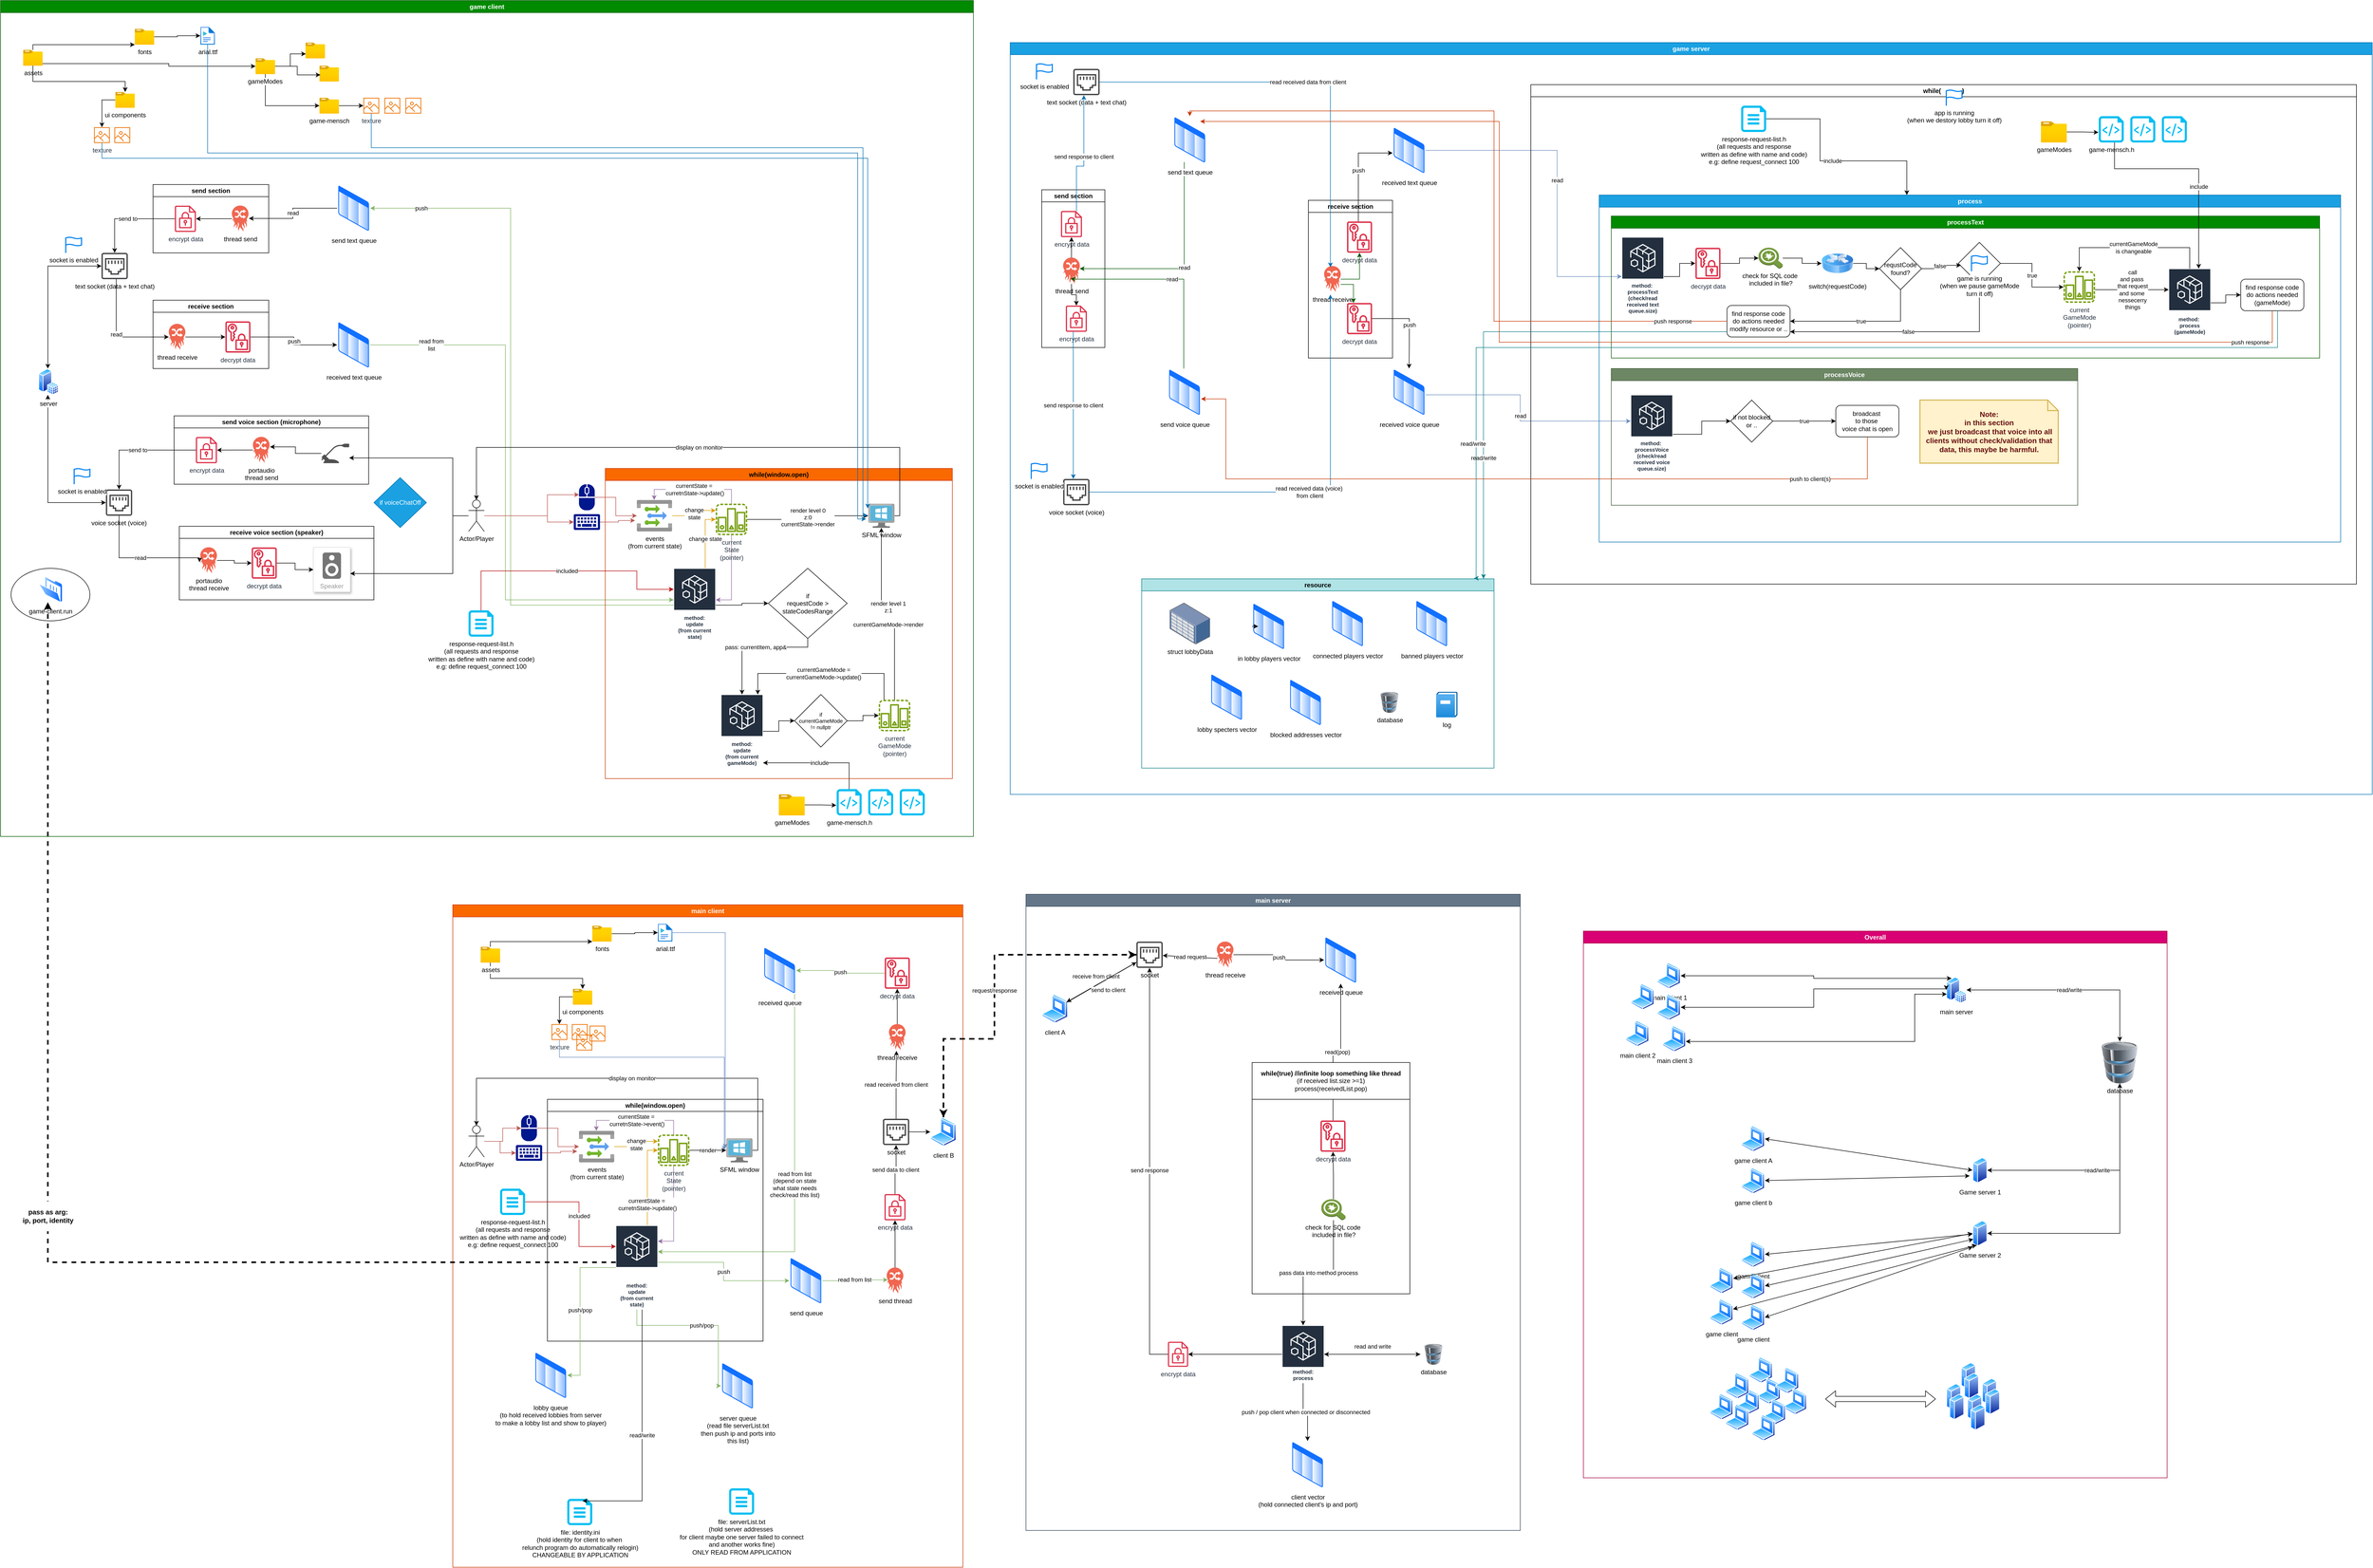 <mxfile version="22.1.18" type="device">
  <diagram name="Page-1" id="1d_lpGJ1e7MVwcR90ZQu">
    <mxGraphModel dx="4540" dy="2566" grid="1" gridSize="10" guides="1" tooltips="1" connect="1" arrows="1" fold="1" page="1" pageScale="1" pageWidth="850" pageHeight="1100" math="0" shadow="0">
      <root>
        <mxCell id="0" />
        <mxCell id="1" parent="0" />
        <mxCell id="gc2cUL4_a84Z-d1dMqsE-2" value="game client" style="swimlane;whiteSpace=wrap;html=1;fillColor=#008a00;fontColor=#ffffff;strokeColor=#005700;" vertex="1" parent="1">
          <mxGeometry x="-920" y="-880" width="1850" height="1590" as="geometry" />
        </mxCell>
        <mxCell id="gc2cUL4_a84Z-d1dMqsE-144" value="" style="ellipse;whiteSpace=wrap;html=1;" vertex="1" parent="gc2cUL4_a84Z-d1dMqsE-2">
          <mxGeometry x="20" y="1080" width="150" height="100" as="geometry" />
        </mxCell>
        <mxCell id="gc2cUL4_a84Z-d1dMqsE-143" value="game-client.run" style="image;aspect=fixed;perimeter=ellipsePerimeter;html=1;align=center;shadow=0;dashed=0;spacingTop=3;image=img/lib/active_directory/folder_open.svg;" vertex="1" parent="gc2cUL4_a84Z-d1dMqsE-2">
          <mxGeometry x="72.0" y="1095" width="46" height="50" as="geometry" />
        </mxCell>
        <mxCell id="gc2cUL4_a84Z-d1dMqsE-286" value="voice socket (voice)" style="sketch=0;pointerEvents=1;shadow=0;dashed=0;html=1;strokeColor=none;fillColor=#434445;aspect=fixed;labelPosition=center;verticalLabelPosition=bottom;verticalAlign=top;align=center;outlineConnect=0;shape=mxgraph.vvd.ethernet_port;" vertex="1" parent="gc2cUL4_a84Z-d1dMqsE-2">
          <mxGeometry x="200.37" y="930" width="50" height="50" as="geometry" />
        </mxCell>
        <mxCell id="gc2cUL4_a84Z-d1dMqsE-287" value="socket is enabled" style="html=1;verticalLabelPosition=bottom;align=center;labelBackgroundColor=#ffffff;verticalAlign=top;strokeWidth=2;strokeColor=#0080F0;shadow=0;dashed=0;shape=mxgraph.ios7.icons.flag;" vertex="1" parent="gc2cUL4_a84Z-d1dMqsE-2">
          <mxGeometry x="140" y="890" width="30" height="30" as="geometry" />
        </mxCell>
        <mxCell id="gc2cUL4_a84Z-d1dMqsE-308" value="read" style="edgeStyle=orthogonalEdgeStyle;rounded=0;orthogonalLoop=1;jettySize=auto;html=1;" edge="1" parent="gc2cUL4_a84Z-d1dMqsE-2" source="gc2cUL4_a84Z-d1dMqsE-288" target="gc2cUL4_a84Z-d1dMqsE-297">
          <mxGeometry x="0.001" relative="1" as="geometry">
            <Array as="points">
              <mxPoint x="220" y="640" />
            </Array>
            <mxPoint as="offset" />
          </mxGeometry>
        </mxCell>
        <mxCell id="gc2cUL4_a84Z-d1dMqsE-345" style="edgeStyle=orthogonalEdgeStyle;rounded=0;orthogonalLoop=1;jettySize=auto;html=1;startArrow=classic;startFill=1;" edge="1" parent="gc2cUL4_a84Z-d1dMqsE-2" source="gc2cUL4_a84Z-d1dMqsE-288" target="gc2cUL4_a84Z-d1dMqsE-342">
          <mxGeometry relative="1" as="geometry">
            <Array as="points">
              <mxPoint x="90" y="505" />
            </Array>
          </mxGeometry>
        </mxCell>
        <mxCell id="gc2cUL4_a84Z-d1dMqsE-288" value="text socket (data + text chat)" style="sketch=0;pointerEvents=1;shadow=0;dashed=0;html=1;strokeColor=none;fillColor=#434445;aspect=fixed;labelPosition=center;verticalLabelPosition=bottom;verticalAlign=top;align=center;outlineConnect=0;shape=mxgraph.vvd.ethernet_port;" vertex="1" parent="gc2cUL4_a84Z-d1dMqsE-2">
          <mxGeometry x="192" y="480" width="50" height="50" as="geometry" />
        </mxCell>
        <mxCell id="gc2cUL4_a84Z-d1dMqsE-289" value="socket is enabled" style="html=1;verticalLabelPosition=bottom;align=center;labelBackgroundColor=#ffffff;verticalAlign=top;strokeWidth=2;strokeColor=#0080F0;shadow=0;dashed=0;shape=mxgraph.ios7.icons.flag;" vertex="1" parent="gc2cUL4_a84Z-d1dMqsE-2">
          <mxGeometry x="124" y="450" width="30" height="30" as="geometry" />
        </mxCell>
        <mxCell id="gc2cUL4_a84Z-d1dMqsE-290" value="send section" style="swimlane;whiteSpace=wrap;html=1;" vertex="1" parent="gc2cUL4_a84Z-d1dMqsE-2">
          <mxGeometry x="290" y="350" width="220" height="130" as="geometry" />
        </mxCell>
        <mxCell id="gc2cUL4_a84Z-d1dMqsE-291" value="thread send" style="verticalLabelPosition=bottom;sketch=0;html=1;fillColor=#F06650;strokeColor=#ffffff;verticalAlign=top;align=center;points=[];pointerEvents=1;shape=mxgraph.cisco_safe.compositeIcon;bgIcon=threat2;resIcon=mxgraph.cisco_safe.threat.threat_b4;" vertex="1" parent="gc2cUL4_a84Z-d1dMqsE-290">
          <mxGeometry x="150" y="40" width="31.5" height="50" as="geometry" />
        </mxCell>
        <mxCell id="gc2cUL4_a84Z-d1dMqsE-294" value="encrypt data" style="sketch=0;outlineConnect=0;fontColor=#232F3E;gradientColor=none;fillColor=#DD344C;strokeColor=none;dashed=0;verticalLabelPosition=bottom;verticalAlign=top;align=center;html=1;fontSize=12;fontStyle=0;aspect=fixed;pointerEvents=1;shape=mxgraph.aws4.encrypted_data;" vertex="1" parent="gc2cUL4_a84Z-d1dMqsE-290">
          <mxGeometry x="41.5" y="40.0" width="40" height="50.32" as="geometry" />
        </mxCell>
        <mxCell id="gc2cUL4_a84Z-d1dMqsE-295" value="" style="edgeStyle=orthogonalEdgeStyle;rounded=0;orthogonalLoop=1;jettySize=auto;html=1;" edge="1" parent="gc2cUL4_a84Z-d1dMqsE-290" source="gc2cUL4_a84Z-d1dMqsE-291" target="gc2cUL4_a84Z-d1dMqsE-294">
          <mxGeometry relative="1" as="geometry">
            <mxPoint x="1066" y="-790" as="sourcePoint" />
            <mxPoint x="1080" y="-1100" as="targetPoint" />
            <Array as="points" />
          </mxGeometry>
        </mxCell>
        <mxCell id="gc2cUL4_a84Z-d1dMqsE-296" value="receive section" style="swimlane;whiteSpace=wrap;html=1;" vertex="1" parent="gc2cUL4_a84Z-d1dMqsE-2">
          <mxGeometry x="290" y="570" width="220" height="130" as="geometry" />
        </mxCell>
        <mxCell id="gc2cUL4_a84Z-d1dMqsE-297" value="thread receive" style="verticalLabelPosition=bottom;sketch=0;html=1;fillColor=#F06650;strokeColor=#ffffff;verticalAlign=top;align=center;points=[];pointerEvents=1;shape=mxgraph.cisco_safe.compositeIcon;bgIcon=threat2;resIcon=mxgraph.cisco_safe.threat.threat_b4;" vertex="1" parent="gc2cUL4_a84Z-d1dMqsE-296">
          <mxGeometry x="30" y="45" width="31.5" height="50" as="geometry" />
        </mxCell>
        <mxCell id="gc2cUL4_a84Z-d1dMqsE-302" value="decrypt data" style="sketch=0;outlineConnect=0;fontColor=#232F3E;gradientColor=none;fillColor=#DD344C;strokeColor=none;dashed=0;verticalLabelPosition=bottom;verticalAlign=top;align=center;html=1;fontSize=12;fontStyle=0;aspect=fixed;pointerEvents=1;shape=mxgraph.aws4.data_encryption_key;" vertex="1" parent="gc2cUL4_a84Z-d1dMqsE-296">
          <mxGeometry x="137.63" y="40" width="47.69" height="60" as="geometry" />
        </mxCell>
        <mxCell id="gc2cUL4_a84Z-d1dMqsE-305" style="edgeStyle=orthogonalEdgeStyle;rounded=0;orthogonalLoop=1;jettySize=auto;html=1;" edge="1" parent="gc2cUL4_a84Z-d1dMqsE-296" source="gc2cUL4_a84Z-d1dMqsE-297" target="gc2cUL4_a84Z-d1dMqsE-302">
          <mxGeometry relative="1" as="geometry" />
        </mxCell>
        <mxCell id="gc2cUL4_a84Z-d1dMqsE-309" value="send to" style="edgeStyle=orthogonalEdgeStyle;rounded=0;orthogonalLoop=1;jettySize=auto;html=1;" edge="1" parent="gc2cUL4_a84Z-d1dMqsE-2" source="gc2cUL4_a84Z-d1dMqsE-294" target="gc2cUL4_a84Z-d1dMqsE-288">
          <mxGeometry relative="1" as="geometry" />
        </mxCell>
        <mxCell id="gc2cUL4_a84Z-d1dMqsE-428" value="push" style="edgeStyle=orthogonalEdgeStyle;rounded=0;orthogonalLoop=1;jettySize=auto;html=1;fillColor=#d5e8d4;strokeColor=#82b366;startArrow=classic;startFill=1;endArrow=none;endFill=0;" edge="1" parent="gc2cUL4_a84Z-d1dMqsE-2" source="gc2cUL4_a84Z-d1dMqsE-310" target="gc2cUL4_a84Z-d1dMqsE-389">
          <mxGeometry x="-0.854" relative="1" as="geometry">
            <Array as="points">
              <mxPoint x="970" y="395" />
              <mxPoint x="970" y="1150" />
            </Array>
            <mxPoint as="offset" />
          </mxGeometry>
        </mxCell>
        <mxCell id="gc2cUL4_a84Z-d1dMqsE-310" value="send text queue" style="image;aspect=fixed;perimeter=ellipsePerimeter;html=1;align=center;shadow=0;dashed=0;spacingTop=3;image=img/lib/active_directory/list.svg;" vertex="1" parent="gc2cUL4_a84Z-d1dMqsE-2">
          <mxGeometry x="640" y="350" width="63" height="90" as="geometry" />
        </mxCell>
        <mxCell id="gc2cUL4_a84Z-d1dMqsE-311" value="read" style="edgeStyle=orthogonalEdgeStyle;rounded=0;orthogonalLoop=1;jettySize=auto;html=1;entryX=1.025;entryY=0.489;entryDx=0;entryDy=0;entryPerimeter=0;" edge="1" parent="gc2cUL4_a84Z-d1dMqsE-2" source="gc2cUL4_a84Z-d1dMqsE-310" target="gc2cUL4_a84Z-d1dMqsE-291">
          <mxGeometry relative="1" as="geometry" />
        </mxCell>
        <mxCell id="gc2cUL4_a84Z-d1dMqsE-429" value="read from&lt;br&gt;list" style="edgeStyle=orthogonalEdgeStyle;rounded=0;orthogonalLoop=1;jettySize=auto;html=1;fillColor=#d5e8d4;strokeColor=#82b366;" edge="1" parent="gc2cUL4_a84Z-d1dMqsE-2" source="gc2cUL4_a84Z-d1dMqsE-312" target="gc2cUL4_a84Z-d1dMqsE-389">
          <mxGeometry x="-0.782" relative="1" as="geometry">
            <Array as="points">
              <mxPoint x="960" y="655" />
              <mxPoint x="960" y="1140" />
            </Array>
            <mxPoint as="offset" />
          </mxGeometry>
        </mxCell>
        <mxCell id="gc2cUL4_a84Z-d1dMqsE-312" value="received text queue" style="image;aspect=fixed;perimeter=ellipsePerimeter;html=1;align=center;shadow=0;dashed=0;spacingTop=3;image=img/lib/active_directory/list.svg;" vertex="1" parent="gc2cUL4_a84Z-d1dMqsE-2">
          <mxGeometry x="640" y="610" width="63" height="90" as="geometry" />
        </mxCell>
        <mxCell id="gc2cUL4_a84Z-d1dMqsE-313" value="push" style="edgeStyle=orthogonalEdgeStyle;rounded=0;orthogonalLoop=1;jettySize=auto;html=1;entryX=0;entryY=0.5;entryDx=0;entryDy=0;" edge="1" parent="gc2cUL4_a84Z-d1dMqsE-2" source="gc2cUL4_a84Z-d1dMqsE-302" target="gc2cUL4_a84Z-d1dMqsE-312">
          <mxGeometry relative="1" as="geometry" />
        </mxCell>
        <mxCell id="gc2cUL4_a84Z-d1dMqsE-314" value="receive voice section (speaker)" style="swimlane;whiteSpace=wrap;html=1;" vertex="1" parent="gc2cUL4_a84Z-d1dMqsE-2">
          <mxGeometry x="340" y="1000" width="370" height="140" as="geometry" />
        </mxCell>
        <mxCell id="gc2cUL4_a84Z-d1dMqsE-315" value="portaudio&lt;br&gt;thread receive" style="verticalLabelPosition=bottom;sketch=0;html=1;fillColor=#F06650;strokeColor=#ffffff;verticalAlign=top;align=center;points=[];pointerEvents=1;shape=mxgraph.cisco_safe.compositeIcon;bgIcon=threat2;resIcon=mxgraph.cisco_safe.threat.threat_b4;" vertex="1" parent="gc2cUL4_a84Z-d1dMqsE-314">
          <mxGeometry x="40" y="40" width="31.5" height="50" as="geometry" />
        </mxCell>
        <mxCell id="gc2cUL4_a84Z-d1dMqsE-316" value="decrypt data" style="sketch=0;outlineConnect=0;fontColor=#232F3E;gradientColor=none;fillColor=#DD344C;strokeColor=none;dashed=0;verticalLabelPosition=bottom;verticalAlign=top;align=center;html=1;fontSize=12;fontStyle=0;aspect=fixed;pointerEvents=1;shape=mxgraph.aws4.data_encryption_key;" vertex="1" parent="gc2cUL4_a84Z-d1dMqsE-314">
          <mxGeometry x="137.63" y="40" width="47.69" height="60" as="geometry" />
        </mxCell>
        <mxCell id="gc2cUL4_a84Z-d1dMqsE-317" style="edgeStyle=orthogonalEdgeStyle;rounded=0;orthogonalLoop=1;jettySize=auto;html=1;" edge="1" parent="gc2cUL4_a84Z-d1dMqsE-314" source="gc2cUL4_a84Z-d1dMqsE-315" target="gc2cUL4_a84Z-d1dMqsE-316">
          <mxGeometry relative="1" as="geometry" />
        </mxCell>
        <mxCell id="gc2cUL4_a84Z-d1dMqsE-320" value="Speaker" style="strokeColor=#dddddd;shadow=1;strokeWidth=1;rounded=1;absoluteArcSize=1;arcSize=2;labelPosition=center;verticalLabelPosition=middle;align=center;verticalAlign=bottom;spacingLeft=0;fontColor=#999999;fontSize=12;whiteSpace=wrap;spacingBottom=2;html=1;" vertex="1" parent="gc2cUL4_a84Z-d1dMqsE-314">
          <mxGeometry x="255" y="40" width="70" height="85" as="geometry" />
        </mxCell>
        <mxCell id="gc2cUL4_a84Z-d1dMqsE-321" value="" style="sketch=0;dashed=0;connectable=0;html=1;fillColor=#757575;strokeColor=none;shape=mxgraph.gcp2.speaker;part=1;" vertex="1" parent="gc2cUL4_a84Z-d1dMqsE-320">
          <mxGeometry x="0.5" width="35" height="50" relative="1" as="geometry">
            <mxPoint x="-17.5" y="10" as="offset" />
          </mxGeometry>
        </mxCell>
        <mxCell id="gc2cUL4_a84Z-d1dMqsE-322" style="edgeStyle=orthogonalEdgeStyle;rounded=0;orthogonalLoop=1;jettySize=auto;html=1;" edge="1" parent="gc2cUL4_a84Z-d1dMqsE-314" source="gc2cUL4_a84Z-d1dMqsE-316" target="gc2cUL4_a84Z-d1dMqsE-320">
          <mxGeometry relative="1" as="geometry" />
        </mxCell>
        <mxCell id="gc2cUL4_a84Z-d1dMqsE-325" value="send voice section (microphone)" style="swimlane;whiteSpace=wrap;html=1;" vertex="1" parent="gc2cUL4_a84Z-d1dMqsE-2">
          <mxGeometry x="330" y="790" width="370" height="130" as="geometry" />
        </mxCell>
        <mxCell id="gc2cUL4_a84Z-d1dMqsE-326" value="portaudio&lt;br&gt;thread send" style="verticalLabelPosition=bottom;sketch=0;html=1;fillColor=#F06650;strokeColor=#ffffff;verticalAlign=top;align=center;points=[];pointerEvents=1;shape=mxgraph.cisco_safe.compositeIcon;bgIcon=threat2;resIcon=mxgraph.cisco_safe.threat.threat_b4;" vertex="1" parent="gc2cUL4_a84Z-d1dMqsE-325">
          <mxGeometry x="150" y="40" width="31.5" height="50" as="geometry" />
        </mxCell>
        <mxCell id="gc2cUL4_a84Z-d1dMqsE-327" value="encrypt data" style="sketch=0;outlineConnect=0;fontColor=#232F3E;gradientColor=none;fillColor=#DD344C;strokeColor=none;dashed=0;verticalLabelPosition=bottom;verticalAlign=top;align=center;html=1;fontSize=12;fontStyle=0;aspect=fixed;pointerEvents=1;shape=mxgraph.aws4.encrypted_data;" vertex="1" parent="gc2cUL4_a84Z-d1dMqsE-325">
          <mxGeometry x="41.5" y="40.0" width="40" height="50.32" as="geometry" />
        </mxCell>
        <mxCell id="gc2cUL4_a84Z-d1dMqsE-328" value="" style="edgeStyle=orthogonalEdgeStyle;rounded=0;orthogonalLoop=1;jettySize=auto;html=1;" edge="1" parent="gc2cUL4_a84Z-d1dMqsE-325" source="gc2cUL4_a84Z-d1dMqsE-326" target="gc2cUL4_a84Z-d1dMqsE-327">
          <mxGeometry relative="1" as="geometry">
            <mxPoint x="1066" y="-790" as="sourcePoint" />
            <mxPoint x="1080" y="-1100" as="targetPoint" />
            <Array as="points" />
          </mxGeometry>
        </mxCell>
        <mxCell id="gc2cUL4_a84Z-d1dMqsE-324" value="" style="sketch=0;pointerEvents=1;shadow=0;dashed=0;html=1;strokeColor=none;fillColor=#505050;labelPosition=center;verticalLabelPosition=bottom;verticalAlign=top;outlineConnect=0;align=center;shape=mxgraph.office.devices.microphone;" vertex="1" parent="gc2cUL4_a84Z-d1dMqsE-325">
          <mxGeometry x="280" y="53" width="53" height="37" as="geometry" />
        </mxCell>
        <mxCell id="gc2cUL4_a84Z-d1dMqsE-333" style="edgeStyle=orthogonalEdgeStyle;rounded=0;orthogonalLoop=1;jettySize=auto;html=1;entryX=1.032;entryY=0.38;entryDx=0;entryDy=0;entryPerimeter=0;" edge="1" parent="gc2cUL4_a84Z-d1dMqsE-325" source="gc2cUL4_a84Z-d1dMqsE-324" target="gc2cUL4_a84Z-d1dMqsE-326">
          <mxGeometry relative="1" as="geometry" />
        </mxCell>
        <mxCell id="gc2cUL4_a84Z-d1dMqsE-335" style="edgeStyle=orthogonalEdgeStyle;rounded=0;orthogonalLoop=1;jettySize=auto;html=1;" edge="1" parent="gc2cUL4_a84Z-d1dMqsE-2" source="gc2cUL4_a84Z-d1dMqsE-334" target="gc2cUL4_a84Z-d1dMqsE-324">
          <mxGeometry relative="1" as="geometry">
            <Array as="points">
              <mxPoint x="860" y="980" />
              <mxPoint x="860" y="870" />
            </Array>
          </mxGeometry>
        </mxCell>
        <mxCell id="gc2cUL4_a84Z-d1dMqsE-336" style="edgeStyle=orthogonalEdgeStyle;rounded=0;orthogonalLoop=1;jettySize=auto;html=1;" edge="1" parent="gc2cUL4_a84Z-d1dMqsE-2" source="gc2cUL4_a84Z-d1dMqsE-334" target="gc2cUL4_a84Z-d1dMqsE-320">
          <mxGeometry relative="1" as="geometry">
            <Array as="points">
              <mxPoint x="860" y="980" />
              <mxPoint x="860" y="1090" />
            </Array>
          </mxGeometry>
        </mxCell>
        <mxCell id="gc2cUL4_a84Z-d1dMqsE-334" value="Actor/Player" style="shape=umlActor;verticalLabelPosition=bottom;verticalAlign=top;html=1;outlineConnect=0;" vertex="1" parent="gc2cUL4_a84Z-d1dMqsE-2">
          <mxGeometry x="890" y="950" width="30" height="60" as="geometry" />
        </mxCell>
        <mxCell id="gc2cUL4_a84Z-d1dMqsE-338" value="read" style="edgeStyle=orthogonalEdgeStyle;rounded=0;orthogonalLoop=1;jettySize=auto;html=1;entryX=-0.048;entryY=0.57;entryDx=0;entryDy=0;entryPerimeter=0;" edge="1" parent="gc2cUL4_a84Z-d1dMqsE-2" source="gc2cUL4_a84Z-d1dMqsE-286" target="gc2cUL4_a84Z-d1dMqsE-315">
          <mxGeometry relative="1" as="geometry">
            <Array as="points">
              <mxPoint x="225" y="1060" />
              <mxPoint x="379" y="1060" />
            </Array>
          </mxGeometry>
        </mxCell>
        <mxCell id="gc2cUL4_a84Z-d1dMqsE-341" value="send to" style="edgeStyle=orthogonalEdgeStyle;rounded=0;orthogonalLoop=1;jettySize=auto;html=1;" edge="1" parent="gc2cUL4_a84Z-d1dMqsE-2" source="gc2cUL4_a84Z-d1dMqsE-327" target="gc2cUL4_a84Z-d1dMqsE-286">
          <mxGeometry relative="1" as="geometry" />
        </mxCell>
        <mxCell id="gc2cUL4_a84Z-d1dMqsE-344" style="edgeStyle=orthogonalEdgeStyle;rounded=0;orthogonalLoop=1;jettySize=auto;html=1;startArrow=classic;startFill=1;" edge="1" parent="gc2cUL4_a84Z-d1dMqsE-2" source="gc2cUL4_a84Z-d1dMqsE-342" target="gc2cUL4_a84Z-d1dMqsE-286">
          <mxGeometry relative="1" as="geometry">
            <Array as="points">
              <mxPoint x="90" y="955" />
            </Array>
          </mxGeometry>
        </mxCell>
        <mxCell id="gc2cUL4_a84Z-d1dMqsE-342" value="server" style="image;aspect=fixed;perimeter=ellipsePerimeter;html=1;align=center;shadow=0;dashed=0;spacingTop=3;image=img/lib/active_directory/sql_server.svg;" vertex="1" parent="gc2cUL4_a84Z-d1dMqsE-2">
          <mxGeometry x="72" y="700" width="38.5" height="50" as="geometry" />
        </mxCell>
        <mxCell id="gc2cUL4_a84Z-d1dMqsE-347" value="if&amp;nbsp;voiceChatOff" style="rhombus;whiteSpace=wrap;html=1;fillColor=#1ba1e2;fontColor=#ffffff;strokeColor=#006EAF;" vertex="1" parent="gc2cUL4_a84Z-d1dMqsE-2">
          <mxGeometry x="710" y="907.5" width="100" height="95" as="geometry" />
        </mxCell>
        <mxCell id="gc2cUL4_a84Z-d1dMqsE-361" style="edgeStyle=orthogonalEdgeStyle;rounded=0;orthogonalLoop=1;jettySize=auto;html=1;" edge="1" parent="gc2cUL4_a84Z-d1dMqsE-2" source="gc2cUL4_a84Z-d1dMqsE-350" target="gc2cUL4_a84Z-d1dMqsE-360">
          <mxGeometry relative="1" as="geometry">
            <Array as="points">
              <mxPoint x="320" y="120" />
              <mxPoint x="320" y="125" />
            </Array>
          </mxGeometry>
        </mxCell>
        <mxCell id="gc2cUL4_a84Z-d1dMqsE-350" value="assets" style="image;aspect=fixed;html=1;points=[];align=center;fontSize=12;image=img/lib/azure2/general/Folder_Blank.svg;" vertex="1" parent="gc2cUL4_a84Z-d1dMqsE-2">
          <mxGeometry x="43.07" y="94" width="36.96" height="30" as="geometry" />
        </mxCell>
        <mxCell id="gc2cUL4_a84Z-d1dMqsE-352" value="ui components" style="image;aspect=fixed;html=1;points=[];align=center;fontSize=12;image=img/lib/azure2/general/Folder_Blank.svg;" vertex="1" parent="gc2cUL4_a84Z-d1dMqsE-2">
          <mxGeometry x="218.32" y="174" width="36.96" height="30" as="geometry" />
        </mxCell>
        <mxCell id="gc2cUL4_a84Z-d1dMqsE-348" style="edgeStyle=orthogonalEdgeStyle;rounded=0;orthogonalLoop=1;jettySize=auto;html=1;" edge="1" parent="gc2cUL4_a84Z-d1dMqsE-2" source="gc2cUL4_a84Z-d1dMqsE-350" target="gc2cUL4_a84Z-d1dMqsE-352">
          <mxGeometry relative="1" as="geometry">
            <Array as="points">
              <mxPoint x="62.03" y="154" />
              <mxPoint x="237.03" y="154" />
            </Array>
          </mxGeometry>
        </mxCell>
        <mxCell id="gc2cUL4_a84Z-d1dMqsE-354" value="fonts" style="image;aspect=fixed;html=1;points=[];align=center;fontSize=12;image=img/lib/azure2/general/Folder_Blank.svg;" vertex="1" parent="gc2cUL4_a84Z-d1dMqsE-2">
          <mxGeometry x="255.28" y="54" width="36.96" height="30" as="geometry" />
        </mxCell>
        <mxCell id="gc2cUL4_a84Z-d1dMqsE-349" style="edgeStyle=orthogonalEdgeStyle;rounded=0;orthogonalLoop=1;jettySize=auto;html=1;" edge="1" parent="gc2cUL4_a84Z-d1dMqsE-2" source="gc2cUL4_a84Z-d1dMqsE-350" target="gc2cUL4_a84Z-d1dMqsE-354">
          <mxGeometry relative="1" as="geometry">
            <Array as="points">
              <mxPoint x="62.03" y="84" />
            </Array>
          </mxGeometry>
        </mxCell>
        <mxCell id="gc2cUL4_a84Z-d1dMqsE-355" value="texture" style="sketch=0;outlineConnect=0;fontColor=#232F3E;gradientColor=none;fillColor=#ED7100;strokeColor=none;dashed=0;verticalLabelPosition=bottom;verticalAlign=top;align=center;html=1;fontSize=12;fontStyle=0;aspect=fixed;pointerEvents=1;shape=mxgraph.aws4.container_registry_image;" vertex="1" parent="gc2cUL4_a84Z-d1dMqsE-2">
          <mxGeometry x="177.78" y="241" width="30" height="30" as="geometry" />
        </mxCell>
        <mxCell id="gc2cUL4_a84Z-d1dMqsE-351" style="edgeStyle=orthogonalEdgeStyle;rounded=0;orthogonalLoop=1;jettySize=auto;html=1;" edge="1" parent="gc2cUL4_a84Z-d1dMqsE-2" source="gc2cUL4_a84Z-d1dMqsE-352" target="gc2cUL4_a84Z-d1dMqsE-355">
          <mxGeometry relative="1" as="geometry" />
        </mxCell>
        <mxCell id="gc2cUL4_a84Z-d1dMqsE-358" value="" style="sketch=0;outlineConnect=0;fontColor=#232F3E;gradientColor=none;fillColor=#ED7100;strokeColor=none;dashed=0;verticalLabelPosition=bottom;verticalAlign=top;align=center;html=1;fontSize=12;fontStyle=0;aspect=fixed;pointerEvents=1;shape=mxgraph.aws4.container_registry_image;" vertex="1" parent="gc2cUL4_a84Z-d1dMqsE-2">
          <mxGeometry x="216.53" y="241" width="30" height="30" as="geometry" />
        </mxCell>
        <mxCell id="gc2cUL4_a84Z-d1dMqsE-359" value="arial.ttf" style="image;aspect=fixed;html=1;points=[];align=center;fontSize=12;image=img/lib/azure2/general/Media_File.svg;" vertex="1" parent="gc2cUL4_a84Z-d1dMqsE-2">
          <mxGeometry x="380.03" y="50" width="27.63" height="34" as="geometry" />
        </mxCell>
        <mxCell id="gc2cUL4_a84Z-d1dMqsE-353" style="edgeStyle=orthogonalEdgeStyle;rounded=0;orthogonalLoop=1;jettySize=auto;html=1;" edge="1" parent="gc2cUL4_a84Z-d1dMqsE-2" source="gc2cUL4_a84Z-d1dMqsE-354" target="gc2cUL4_a84Z-d1dMqsE-359">
          <mxGeometry relative="1" as="geometry" />
        </mxCell>
        <mxCell id="gc2cUL4_a84Z-d1dMqsE-367" style="edgeStyle=orthogonalEdgeStyle;rounded=0;orthogonalLoop=1;jettySize=auto;html=1;" edge="1" parent="gc2cUL4_a84Z-d1dMqsE-2" source="gc2cUL4_a84Z-d1dMqsE-360" target="gc2cUL4_a84Z-d1dMqsE-366">
          <mxGeometry relative="1" as="geometry">
            <Array as="points">
              <mxPoint x="504" y="200" />
            </Array>
          </mxGeometry>
        </mxCell>
        <mxCell id="gc2cUL4_a84Z-d1dMqsE-360" value="gameModes" style="image;aspect=fixed;html=1;points=[];align=center;fontSize=12;image=img/lib/azure2/general/Folder_Blank.svg;" vertex="1" parent="gc2cUL4_a84Z-d1dMqsE-2">
          <mxGeometry x="485.0" y="110" width="36.96" height="30" as="geometry" />
        </mxCell>
        <mxCell id="gc2cUL4_a84Z-d1dMqsE-365" value="texture" style="sketch=0;outlineConnect=0;fontColor=#232F3E;gradientColor=none;fillColor=#ED7100;strokeColor=none;dashed=0;verticalLabelPosition=bottom;verticalAlign=top;align=center;html=1;fontSize=12;fontStyle=0;aspect=fixed;pointerEvents=1;shape=mxgraph.aws4.container_registry_image;" vertex="1" parent="gc2cUL4_a84Z-d1dMqsE-2">
          <mxGeometry x="690" y="185" width="30" height="30" as="geometry" />
        </mxCell>
        <mxCell id="gc2cUL4_a84Z-d1dMqsE-368" style="edgeStyle=orthogonalEdgeStyle;rounded=0;orthogonalLoop=1;jettySize=auto;html=1;" edge="1" parent="gc2cUL4_a84Z-d1dMqsE-2" source="gc2cUL4_a84Z-d1dMqsE-366" target="gc2cUL4_a84Z-d1dMqsE-365">
          <mxGeometry relative="1" as="geometry" />
        </mxCell>
        <mxCell id="gc2cUL4_a84Z-d1dMqsE-366" value="game-mensch" style="image;aspect=fixed;html=1;points=[];align=center;fontSize=12;image=img/lib/azure2/general/Folder_Blank.svg;" vertex="1" parent="gc2cUL4_a84Z-d1dMqsE-2">
          <mxGeometry x="606.52" y="185" width="36.96" height="30" as="geometry" />
        </mxCell>
        <mxCell id="gc2cUL4_a84Z-d1dMqsE-370" value="" style="image;aspect=fixed;html=1;points=[];align=center;fontSize=12;image=img/lib/azure2/general/Folder_Blank.svg;" vertex="1" parent="gc2cUL4_a84Z-d1dMqsE-2">
          <mxGeometry x="580.0" y="80" width="36.96" height="30" as="geometry" />
        </mxCell>
        <mxCell id="gc2cUL4_a84Z-d1dMqsE-369" value="" style="image;aspect=fixed;html=1;points=[];align=center;fontSize=12;image=img/lib/azure2/general/Folder_Blank.svg;" vertex="1" parent="gc2cUL4_a84Z-d1dMqsE-2">
          <mxGeometry x="606.52" y="124" width="36.96" height="30" as="geometry" />
        </mxCell>
        <mxCell id="gc2cUL4_a84Z-d1dMqsE-371" style="edgeStyle=orthogonalEdgeStyle;rounded=0;orthogonalLoop=1;jettySize=auto;html=1;entryX=0.051;entryY=0.582;entryDx=0;entryDy=0;entryPerimeter=0;" edge="1" parent="gc2cUL4_a84Z-d1dMqsE-2" source="gc2cUL4_a84Z-d1dMqsE-360" target="gc2cUL4_a84Z-d1dMqsE-369">
          <mxGeometry relative="1" as="geometry" />
        </mxCell>
        <mxCell id="gc2cUL4_a84Z-d1dMqsE-372" style="edgeStyle=orthogonalEdgeStyle;rounded=0;orthogonalLoop=1;jettySize=auto;html=1;entryX=0.021;entryY=0.716;entryDx=0;entryDy=0;entryPerimeter=0;" edge="1" parent="gc2cUL4_a84Z-d1dMqsE-2" source="gc2cUL4_a84Z-d1dMqsE-360" target="gc2cUL4_a84Z-d1dMqsE-370">
          <mxGeometry relative="1" as="geometry" />
        </mxCell>
        <mxCell id="gc2cUL4_a84Z-d1dMqsE-374" value="" style="sketch=0;outlineConnect=0;fontColor=#232F3E;gradientColor=none;fillColor=#ED7100;strokeColor=none;dashed=0;verticalLabelPosition=bottom;verticalAlign=top;align=center;html=1;fontSize=12;fontStyle=0;aspect=fixed;pointerEvents=1;shape=mxgraph.aws4.container_registry_image;" vertex="1" parent="gc2cUL4_a84Z-d1dMqsE-2">
          <mxGeometry x="770" y="185" width="30" height="30" as="geometry" />
        </mxCell>
        <mxCell id="gc2cUL4_a84Z-d1dMqsE-373" value="" style="sketch=0;outlineConnect=0;fontColor=#232F3E;gradientColor=none;fillColor=#ED7100;strokeColor=none;dashed=0;verticalLabelPosition=bottom;verticalAlign=top;align=center;html=1;fontSize=12;fontStyle=0;aspect=fixed;pointerEvents=1;shape=mxgraph.aws4.container_registry_image;" vertex="1" parent="gc2cUL4_a84Z-d1dMqsE-2">
          <mxGeometry x="730" y="185" width="30" height="30" as="geometry" />
        </mxCell>
        <mxCell id="gc2cUL4_a84Z-d1dMqsE-375" value="gameModes" style="image;aspect=fixed;html=1;points=[];align=center;fontSize=12;image=img/lib/azure2/general/Folder_Blank.svg;" vertex="1" parent="gc2cUL4_a84Z-d1dMqsE-2">
          <mxGeometry x="1480" y="1510" width="49.29" height="40" as="geometry" />
        </mxCell>
        <mxCell id="gc2cUL4_a84Z-d1dMqsE-435" value="include" style="edgeStyle=orthogonalEdgeStyle;rounded=0;orthogonalLoop=1;jettySize=auto;html=1;" edge="1" parent="gc2cUL4_a84Z-d1dMqsE-2" source="gc2cUL4_a84Z-d1dMqsE-376" target="gc2cUL4_a84Z-d1dMqsE-423">
          <mxGeometry relative="1" as="geometry">
            <mxPoint x="1600" y="1450" as="targetPoint" />
            <Array as="points">
              <mxPoint x="1614" y="1450" />
            </Array>
          </mxGeometry>
        </mxCell>
        <mxCell id="gc2cUL4_a84Z-d1dMqsE-376" value="game-mensch.h" style="verticalLabelPosition=bottom;html=1;verticalAlign=top;align=center;strokeColor=none;fillColor=#00BEF2;shape=mxgraph.azure.script_file;pointerEvents=1;" vertex="1" parent="gc2cUL4_a84Z-d1dMqsE-2">
          <mxGeometry x="1590" y="1500" width="47.5" height="50" as="geometry" />
        </mxCell>
        <mxCell id="gc2cUL4_a84Z-d1dMqsE-377" value="" style="verticalLabelPosition=bottom;html=1;verticalAlign=top;align=center;strokeColor=none;fillColor=#00BEF2;shape=mxgraph.azure.script_file;pointerEvents=1;" vertex="1" parent="gc2cUL4_a84Z-d1dMqsE-2">
          <mxGeometry x="1710" y="1500" width="47.5" height="50" as="geometry" />
        </mxCell>
        <mxCell id="gc2cUL4_a84Z-d1dMqsE-378" value="" style="verticalLabelPosition=bottom;html=1;verticalAlign=top;align=center;strokeColor=none;fillColor=#00BEF2;shape=mxgraph.azure.script_file;pointerEvents=1;" vertex="1" parent="gc2cUL4_a84Z-d1dMqsE-2">
          <mxGeometry x="1650" y="1500" width="47.5" height="50" as="geometry" />
        </mxCell>
        <mxCell id="gc2cUL4_a84Z-d1dMqsE-379" style="edgeStyle=orthogonalEdgeStyle;rounded=0;orthogonalLoop=1;jettySize=auto;html=1;entryX=-0.013;entryY=0.616;entryDx=0;entryDy=0;entryPerimeter=0;" edge="1" source="gc2cUL4_a84Z-d1dMqsE-375" target="gc2cUL4_a84Z-d1dMqsE-376" parent="gc2cUL4_a84Z-d1dMqsE-2">
          <mxGeometry relative="1" as="geometry" />
        </mxCell>
        <mxCell id="gc2cUL4_a84Z-d1dMqsE-381" value="while(window.open)" style="swimlane;whiteSpace=wrap;html=1;fillColor=#fa6800;strokeColor=#C73500;fontColor=#000000;" vertex="1" parent="gc2cUL4_a84Z-d1dMqsE-2">
          <mxGeometry x="1150" y="890" width="660" height="590" as="geometry" />
        </mxCell>
        <mxCell id="gc2cUL4_a84Z-d1dMqsE-382" value="render level 0&lt;br&gt;z:0&lt;br&gt;currentState-&amp;gt;render" style="edgeStyle=orthogonalEdgeStyle;rounded=0;orthogonalLoop=1;jettySize=auto;html=1;" edge="1" parent="gc2cUL4_a84Z-d1dMqsE-381" source="gc2cUL4_a84Z-d1dMqsE-385" target="gc2cUL4_a84Z-d1dMqsE-390">
          <mxGeometry x="0.007" relative="1" as="geometry">
            <mxPoint as="offset" />
          </mxGeometry>
        </mxCell>
        <mxCell id="gc2cUL4_a84Z-d1dMqsE-383" style="edgeStyle=orthogonalEdgeStyle;rounded=0;orthogonalLoop=1;jettySize=auto;html=1;fillColor=#e1d5e7;strokeColor=#9673a6;" edge="1" parent="gc2cUL4_a84Z-d1dMqsE-381" source="gc2cUL4_a84Z-d1dMqsE-385" target="gc2cUL4_a84Z-d1dMqsE-389">
          <mxGeometry relative="1" as="geometry">
            <Array as="points">
              <mxPoint x="240" y="250" />
            </Array>
          </mxGeometry>
        </mxCell>
        <mxCell id="gc2cUL4_a84Z-d1dMqsE-384" value="currentState =&amp;nbsp;&lt;br&gt;curretnState-&amp;gt;update()" style="edgeStyle=orthogonalEdgeStyle;rounded=0;orthogonalLoop=1;jettySize=auto;html=1;fillColor=#e1d5e7;strokeColor=#9673a6;" edge="1" parent="gc2cUL4_a84Z-d1dMqsE-381" source="gc2cUL4_a84Z-d1dMqsE-385" target="gc2cUL4_a84Z-d1dMqsE-387">
          <mxGeometry relative="1" as="geometry">
            <Array as="points">
              <mxPoint x="240" y="40" />
              <mxPoint x="93" y="40" />
            </Array>
          </mxGeometry>
        </mxCell>
        <mxCell id="gc2cUL4_a84Z-d1dMqsE-385" value="current &lt;br&gt;State&lt;br&gt;(pointer)" style="sketch=0;outlineConnect=0;fontColor=#232F3E;gradientColor=none;fillColor=#7AA116;strokeColor=none;dashed=0;verticalLabelPosition=bottom;verticalAlign=top;align=center;html=1;fontSize=12;fontStyle=0;aspect=fixed;pointerEvents=1;shape=mxgraph.aws4.desired_state;" vertex="1" parent="gc2cUL4_a84Z-d1dMqsE-381">
          <mxGeometry x="210" y="67" width="60" height="60" as="geometry" />
        </mxCell>
        <mxCell id="gc2cUL4_a84Z-d1dMqsE-386" value="change&lt;br&gt;state" style="edgeStyle=orthogonalEdgeStyle;rounded=0;orthogonalLoop=1;jettySize=auto;html=1;fillColor=#ffe6cc;strokeColor=#d79b00;" edge="1" parent="gc2cUL4_a84Z-d1dMqsE-381" source="gc2cUL4_a84Z-d1dMqsE-387" target="gc2cUL4_a84Z-d1dMqsE-385">
          <mxGeometry relative="1" as="geometry">
            <Array as="points">
              <mxPoint x="169" y="90" />
              <mxPoint x="169" y="80" />
            </Array>
          </mxGeometry>
        </mxCell>
        <mxCell id="gc2cUL4_a84Z-d1dMqsE-387" value="events&lt;br&gt;(from current state)" style="image;aspect=fixed;html=1;points=[];align=center;fontSize=12;image=img/lib/azure2/integration/Event_Grid_Topics.svg;" vertex="1" parent="gc2cUL4_a84Z-d1dMqsE-381">
          <mxGeometry x="60" y="60" width="67" height="60" as="geometry" />
        </mxCell>
        <mxCell id="gc2cUL4_a84Z-d1dMqsE-388" value="change state" style="edgeStyle=orthogonalEdgeStyle;rounded=0;orthogonalLoop=1;jettySize=auto;html=1;fillColor=#ffe6cc;strokeColor=#d79b00;" edge="1" parent="gc2cUL4_a84Z-d1dMqsE-381" source="gc2cUL4_a84Z-d1dMqsE-389" target="gc2cUL4_a84Z-d1dMqsE-385">
          <mxGeometry relative="1" as="geometry">
            <Array as="points">
              <mxPoint x="190" y="302" />
              <mxPoint x="190" y="97" />
            </Array>
          </mxGeometry>
        </mxCell>
        <mxCell id="gc2cUL4_a84Z-d1dMqsE-432" style="edgeStyle=orthogonalEdgeStyle;rounded=0;orthogonalLoop=1;jettySize=auto;html=1;" edge="1" parent="gc2cUL4_a84Z-d1dMqsE-381" source="gc2cUL4_a84Z-d1dMqsE-389" target="gc2cUL4_a84Z-d1dMqsE-431">
          <mxGeometry relative="1" as="geometry" />
        </mxCell>
        <mxCell id="gc2cUL4_a84Z-d1dMqsE-389" value="method:&lt;br&gt;update&lt;br&gt;(from current state)" style="sketch=0;outlineConnect=0;fontColor=#232F3E;gradientColor=none;strokeColor=#ffffff;fillColor=#232F3E;dashed=0;verticalLabelPosition=middle;verticalAlign=bottom;align=center;html=1;whiteSpace=wrap;fontSize=10;fontStyle=1;spacing=3;shape=mxgraph.aws4.productIcon;prIcon=mxgraph.aws4.elemental_mediastore;" vertex="1" parent="gc2cUL4_a84Z-d1dMqsE-381">
          <mxGeometry x="130" y="190" width="80" height="140" as="geometry" />
        </mxCell>
        <mxCell id="gc2cUL4_a84Z-d1dMqsE-390" value="SFML window" style="image;sketch=0;aspect=fixed;html=1;points=[];align=center;fontSize=12;image=img/lib/mscae/VirtualMachineWindows.svg;" vertex="1" parent="gc2cUL4_a84Z-d1dMqsE-381">
          <mxGeometry x="500" y="67" width="50" height="46" as="geometry" />
        </mxCell>
        <mxCell id="gc2cUL4_a84Z-d1dMqsE-408" style="edgeStyle=orthogonalEdgeStyle;rounded=0;orthogonalLoop=1;jettySize=auto;html=1;" edge="1" parent="gc2cUL4_a84Z-d1dMqsE-381" source="gc2cUL4_a84Z-d1dMqsE-407" target="gc2cUL4_a84Z-d1dMqsE-307">
          <mxGeometry relative="1" as="geometry" />
        </mxCell>
        <mxCell id="gc2cUL4_a84Z-d1dMqsE-409" value="render level 1&lt;br&gt;z:1&lt;br&gt;&lt;br&gt;currentGameMode-&amp;gt;render" style="edgeStyle=orthogonalEdgeStyle;rounded=0;orthogonalLoop=1;jettySize=auto;html=1;" edge="1" parent="gc2cUL4_a84Z-d1dMqsE-381" source="gc2cUL4_a84Z-d1dMqsE-307" target="gc2cUL4_a84Z-d1dMqsE-390">
          <mxGeometry relative="1" as="geometry" />
        </mxCell>
        <mxCell id="gc2cUL4_a84Z-d1dMqsE-426" value="currentGameMode = &lt;br&gt;currentGameMode-&amp;gt;update()" style="edgeStyle=orthogonalEdgeStyle;rounded=0;orthogonalLoop=1;jettySize=auto;html=1;" edge="1" parent="gc2cUL4_a84Z-d1dMqsE-381" target="gc2cUL4_a84Z-d1dMqsE-423">
          <mxGeometry x="-0.001" relative="1" as="geometry">
            <mxPoint x="529.999" y="440.001" as="sourcePoint" />
            <mxPoint x="369.999" y="420" as="targetPoint" />
            <Array as="points">
              <mxPoint x="530" y="390" />
              <mxPoint x="290" y="390" />
            </Array>
            <mxPoint as="offset" />
          </mxGeometry>
        </mxCell>
        <mxCell id="gc2cUL4_a84Z-d1dMqsE-307" value="current&lt;br&gt;GameMode&lt;br&gt;(pointer)" style="sketch=0;outlineConnect=0;fontColor=#232F3E;gradientColor=none;fillColor=#7AA116;strokeColor=none;dashed=0;verticalLabelPosition=bottom;verticalAlign=top;align=center;html=1;fontSize=12;fontStyle=0;aspect=fixed;pointerEvents=1;shape=mxgraph.aws4.desired_state;" vertex="1" parent="gc2cUL4_a84Z-d1dMqsE-381">
          <mxGeometry x="520" y="440" width="60" height="60" as="geometry" />
        </mxCell>
        <mxCell id="gc2cUL4_a84Z-d1dMqsE-423" value="method:&lt;br&gt;update&lt;br&gt;(from current gameMode)" style="sketch=0;outlineConnect=0;fontColor=#232F3E;gradientColor=none;strokeColor=#ffffff;fillColor=#232F3E;dashed=0;verticalLabelPosition=middle;verticalAlign=bottom;align=center;html=1;whiteSpace=wrap;fontSize=10;fontStyle=1;spacing=3;shape=mxgraph.aws4.productIcon;prIcon=mxgraph.aws4.elemental_mediastore;" vertex="1" parent="gc2cUL4_a84Z-d1dMqsE-381">
          <mxGeometry x="220" y="430" width="80" height="140" as="geometry" />
        </mxCell>
        <mxCell id="gc2cUL4_a84Z-d1dMqsE-433" value="pass: currentItem, app&amp;amp;" style="edgeStyle=orthogonalEdgeStyle;rounded=0;orthogonalLoop=1;jettySize=auto;html=1;" edge="1" parent="gc2cUL4_a84Z-d1dMqsE-381" source="gc2cUL4_a84Z-d1dMqsE-431" target="gc2cUL4_a84Z-d1dMqsE-423">
          <mxGeometry relative="1" as="geometry">
            <Array as="points">
              <mxPoint x="385" y="340" />
              <mxPoint x="260" y="340" />
            </Array>
          </mxGeometry>
        </mxCell>
        <mxCell id="gc2cUL4_a84Z-d1dMqsE-431" value="if&lt;br&gt;requestCode &amp;gt; stateCodesRange" style="rhombus;whiteSpace=wrap;html=1;" vertex="1" parent="gc2cUL4_a84Z-d1dMqsE-381">
          <mxGeometry x="310" y="190" width="150" height="133.33" as="geometry" />
        </mxCell>
        <mxCell id="gc2cUL4_a84Z-d1dMqsE-434" value="" style="edgeStyle=orthogonalEdgeStyle;rounded=0;orthogonalLoop=1;jettySize=auto;html=1;" edge="1" parent="gc2cUL4_a84Z-d1dMqsE-381" source="gc2cUL4_a84Z-d1dMqsE-423" target="gc2cUL4_a84Z-d1dMqsE-407">
          <mxGeometry relative="1" as="geometry">
            <mxPoint x="670" y="650" as="sourcePoint" />
            <mxPoint x="765" y="630" as="targetPoint" />
          </mxGeometry>
        </mxCell>
        <mxCell id="gc2cUL4_a84Z-d1dMqsE-407" value="if &lt;br&gt;currentGameMode&lt;br style=&quot;font-size: 10px;&quot;&gt;!= nullptr" style="rhombus;whiteSpace=wrap;html=1;fontSize=10;" vertex="1" parent="gc2cUL4_a84Z-d1dMqsE-381">
          <mxGeometry x="360" y="430" width="100" height="100" as="geometry" />
        </mxCell>
        <mxCell id="gc2cUL4_a84Z-d1dMqsE-392" style="edgeStyle=orthogonalEdgeStyle;rounded=0;orthogonalLoop=1;jettySize=auto;html=1;fillColor=#f8cecc;strokeColor=#b85450;" edge="1" source="gc2cUL4_a84Z-d1dMqsE-393" target="gc2cUL4_a84Z-d1dMqsE-387" parent="gc2cUL4_a84Z-d1dMqsE-2">
          <mxGeometry relative="1" as="geometry" />
        </mxCell>
        <mxCell id="gc2cUL4_a84Z-d1dMqsE-393" value="" style="sketch=0;aspect=fixed;pointerEvents=1;shadow=0;dashed=0;html=1;strokeColor=none;labelPosition=center;verticalLabelPosition=bottom;verticalAlign=top;align=center;fillColor=#00188D;shape=mxgraph.mscae.enterprise.mouse" vertex="1" parent="gc2cUL4_a84Z-d1dMqsE-2">
          <mxGeometry x="1100" y="920" width="30" height="50" as="geometry" />
        </mxCell>
        <mxCell id="gc2cUL4_a84Z-d1dMqsE-394" style="edgeStyle=orthogonalEdgeStyle;rounded=0;orthogonalLoop=1;jettySize=auto;html=1;fillColor=#f8cecc;strokeColor=#b85450;" edge="1" source="gc2cUL4_a84Z-d1dMqsE-334" target="gc2cUL4_a84Z-d1dMqsE-393" parent="gc2cUL4_a84Z-d1dMqsE-2">
          <mxGeometry relative="1" as="geometry">
            <mxPoint x="1140" y="970" as="targetPoint" />
            <mxPoint x="1030" y="970" as="sourcePoint" />
            <Array as="points">
              <mxPoint x="1040" y="980" />
              <mxPoint x="1040" y="940" />
            </Array>
          </mxGeometry>
        </mxCell>
        <mxCell id="gc2cUL4_a84Z-d1dMqsE-395" value="" style="sketch=0;aspect=fixed;pointerEvents=1;shadow=0;dashed=0;html=1;strokeColor=none;labelPosition=center;verticalLabelPosition=bottom;verticalAlign=top;align=center;fillColor=#00188D;shape=mxgraph.mscae.enterprise.keyboard" vertex="1" parent="gc2cUL4_a84Z-d1dMqsE-2">
          <mxGeometry x="1090" y="977" width="50" height="30" as="geometry" />
        </mxCell>
        <mxCell id="gc2cUL4_a84Z-d1dMqsE-396" style="edgeStyle=orthogonalEdgeStyle;rounded=0;orthogonalLoop=1;jettySize=auto;html=1;entryX=0;entryY=0.5;entryDx=0;entryDy=0;entryPerimeter=0;fillColor=#f8cecc;strokeColor=#b85450;" edge="1" source="gc2cUL4_a84Z-d1dMqsE-334" target="gc2cUL4_a84Z-d1dMqsE-395" parent="gc2cUL4_a84Z-d1dMqsE-2">
          <mxGeometry relative="1" as="geometry">
            <mxPoint x="1030" y="970" as="sourcePoint" />
            <Array as="points">
              <mxPoint x="1040" y="980" />
              <mxPoint x="1040" y="992" />
            </Array>
          </mxGeometry>
        </mxCell>
        <mxCell id="gc2cUL4_a84Z-d1dMqsE-397" style="edgeStyle=orthogonalEdgeStyle;rounded=0;orthogonalLoop=1;jettySize=auto;html=1;entryX=-0.052;entryY=0.65;entryDx=0;entryDy=0;entryPerimeter=0;fillColor=#f8cecc;strokeColor=#b85450;" edge="1" source="gc2cUL4_a84Z-d1dMqsE-395" target="gc2cUL4_a84Z-d1dMqsE-387" parent="gc2cUL4_a84Z-d1dMqsE-2">
          <mxGeometry relative="1" as="geometry" />
        </mxCell>
        <mxCell id="gc2cUL4_a84Z-d1dMqsE-398" value="display on monitor" style="edgeStyle=orthogonalEdgeStyle;rounded=0;orthogonalLoop=1;jettySize=auto;html=1;" edge="1" source="gc2cUL4_a84Z-d1dMqsE-390" target="gc2cUL4_a84Z-d1dMqsE-334" parent="gc2cUL4_a84Z-d1dMqsE-2">
          <mxGeometry relative="1" as="geometry">
            <mxPoint x="1015.029" y="940" as="targetPoint" />
            <Array as="points">
              <mxPoint x="1710" y="980" />
              <mxPoint x="1710" y="850" />
              <mxPoint x="905" y="850" />
            </Array>
          </mxGeometry>
        </mxCell>
        <mxCell id="gc2cUL4_a84Z-d1dMqsE-399" value="included" style="edgeStyle=orthogonalEdgeStyle;rounded=0;orthogonalLoop=1;jettySize=auto;html=1;fillColor=#e51400;strokeColor=#B20000;" edge="1" source="gc2cUL4_a84Z-d1dMqsE-400" target="gc2cUL4_a84Z-d1dMqsE-389" parent="gc2cUL4_a84Z-d1dMqsE-2">
          <mxGeometry relative="1" as="geometry">
            <Array as="points">
              <mxPoint x="1210" y="1085" />
              <mxPoint x="1210" y="1120" />
            </Array>
          </mxGeometry>
        </mxCell>
        <mxCell id="gc2cUL4_a84Z-d1dMqsE-400" value="response-request-list.h&lt;br&gt;(all requests and response&lt;br&gt;written as define with name and code)&lt;br&gt;e.g: define request_connect 100&lt;br&gt;" style="verticalLabelPosition=bottom;html=1;verticalAlign=top;align=center;strokeColor=none;fillColor=#00BEF2;shape=mxgraph.azure.cloud_services_configuration_file;pointerEvents=1;" vertex="1" parent="gc2cUL4_a84Z-d1dMqsE-2">
          <mxGeometry x="890" y="1160" width="47.5" height="50" as="geometry" />
        </mxCell>
        <mxCell id="gc2cUL4_a84Z-d1dMqsE-403" style="edgeStyle=orthogonalEdgeStyle;rounded=0;orthogonalLoop=1;jettySize=auto;html=1;entryX=-0.08;entryY=0.634;entryDx=0;entryDy=0;entryPerimeter=0;fillColor=#1ba1e2;strokeColor=#006EAF;" edge="1" parent="gc2cUL4_a84Z-d1dMqsE-2" source="gc2cUL4_a84Z-d1dMqsE-359" target="gc2cUL4_a84Z-d1dMqsE-390">
          <mxGeometry relative="1" as="geometry">
            <Array as="points">
              <mxPoint x="394" y="290" />
              <mxPoint x="1630" y="290" />
              <mxPoint x="1630" y="986" />
            </Array>
          </mxGeometry>
        </mxCell>
        <mxCell id="gc2cUL4_a84Z-d1dMqsE-404" style="edgeStyle=orthogonalEdgeStyle;rounded=0;orthogonalLoop=1;jettySize=auto;html=1;entryX=-0.023;entryY=0.478;entryDx=0;entryDy=0;entryPerimeter=0;fillColor=#1ba1e2;strokeColor=#006EAF;" edge="1" parent="gc2cUL4_a84Z-d1dMqsE-2" source="gc2cUL4_a84Z-d1dMqsE-365" target="gc2cUL4_a84Z-d1dMqsE-390">
          <mxGeometry relative="1" as="geometry">
            <Array as="points">
              <mxPoint x="705" y="280" />
              <mxPoint x="1640" y="280" />
              <mxPoint x="1640" y="979" />
            </Array>
          </mxGeometry>
        </mxCell>
        <mxCell id="gc2cUL4_a84Z-d1dMqsE-406" style="edgeStyle=orthogonalEdgeStyle;rounded=0;orthogonalLoop=1;jettySize=auto;html=1;entryX=-0.02;entryY=0.196;entryDx=0;entryDy=0;entryPerimeter=0;fillColor=#1ba1e2;strokeColor=#006EAF;" edge="1" parent="gc2cUL4_a84Z-d1dMqsE-2" source="gc2cUL4_a84Z-d1dMqsE-355" target="gc2cUL4_a84Z-d1dMqsE-390">
          <mxGeometry relative="1" as="geometry">
            <Array as="points">
              <mxPoint x="193" y="300" />
              <mxPoint x="1649" y="300" />
            </Array>
          </mxGeometry>
        </mxCell>
        <mxCell id="gc2cUL4_a84Z-d1dMqsE-3" value="game server" style="swimlane;whiteSpace=wrap;html=1;fillColor=#1ba1e2;fontColor=#ffffff;strokeColor=#006EAF;" vertex="1" parent="1">
          <mxGeometry x="1000" y="-800" width="2590" height="1430" as="geometry" />
        </mxCell>
        <mxCell id="gc2cUL4_a84Z-d1dMqsE-4" value="text socket (data + text chat)" style="sketch=0;pointerEvents=1;shadow=0;dashed=0;html=1;strokeColor=none;fillColor=#434445;aspect=fixed;labelPosition=center;verticalLabelPosition=bottom;verticalAlign=top;align=center;outlineConnect=0;shape=mxgraph.vvd.ethernet_port;" vertex="1" parent="gc2cUL4_a84Z-d1dMqsE-3">
          <mxGeometry x="120.0" y="50" width="50" height="50" as="geometry" />
        </mxCell>
        <mxCell id="gc2cUL4_a84Z-d1dMqsE-141" value="voice socket (voice)" style="sketch=0;pointerEvents=1;shadow=0;dashed=0;html=1;strokeColor=none;fillColor=#434445;aspect=fixed;labelPosition=center;verticalLabelPosition=bottom;verticalAlign=top;align=center;outlineConnect=0;shape=mxgraph.vvd.ethernet_port;" vertex="1" parent="gc2cUL4_a84Z-d1dMqsE-3">
          <mxGeometry x="100.75" y="830" width="50" height="50" as="geometry" />
        </mxCell>
        <mxCell id="gc2cUL4_a84Z-d1dMqsE-259" value="read" style="edgeStyle=orthogonalEdgeStyle;rounded=0;orthogonalLoop=1;jettySize=auto;html=1;fillColor=#dae8fc;strokeColor=#6c8ebf;" edge="1" parent="gc2cUL4_a84Z-d1dMqsE-3" source="gc2cUL4_a84Z-d1dMqsE-154" target="gc2cUL4_a84Z-d1dMqsE-191">
          <mxGeometry relative="1" as="geometry">
            <Array as="points">
              <mxPoint x="1040" y="205" />
              <mxPoint x="1040" y="445" />
            </Array>
          </mxGeometry>
        </mxCell>
        <mxCell id="gc2cUL4_a84Z-d1dMqsE-154" value="received text queue" style="image;aspect=fixed;perimeter=ellipsePerimeter;html=1;align=center;shadow=0;dashed=0;spacingTop=3;image=img/lib/active_directory/list.svg;" vertex="1" parent="gc2cUL4_a84Z-d1dMqsE-3">
          <mxGeometry x="727" y="160" width="63" height="90" as="geometry" />
        </mxCell>
        <mxCell id="gc2cUL4_a84Z-d1dMqsE-155" value="send voice queue" style="image;aspect=fixed;perimeter=ellipsePerimeter;html=1;align=center;shadow=0;dashed=0;spacingTop=3;image=img/lib/active_directory/list.svg;" vertex="1" parent="gc2cUL4_a84Z-d1dMqsE-3">
          <mxGeometry x="300" y="620" width="63" height="90" as="geometry" />
        </mxCell>
        <mxCell id="gc2cUL4_a84Z-d1dMqsE-260" value="read" style="edgeStyle=orthogonalEdgeStyle;rounded=0;orthogonalLoop=1;jettySize=auto;html=1;fillColor=#dae8fc;strokeColor=#6c8ebf;" edge="1" parent="gc2cUL4_a84Z-d1dMqsE-3" source="gc2cUL4_a84Z-d1dMqsE-163" target="gc2cUL4_a84Z-d1dMqsE-192">
          <mxGeometry relative="1" as="geometry">
            <Array as="points">
              <mxPoint x="970" y="670" />
              <mxPoint x="970" y="720" />
            </Array>
          </mxGeometry>
        </mxCell>
        <mxCell id="gc2cUL4_a84Z-d1dMqsE-163" value="received voice queue" style="image;aspect=fixed;perimeter=ellipsePerimeter;html=1;align=center;shadow=0;dashed=0;spacingTop=3;image=img/lib/active_directory/list.svg;" vertex="1" parent="gc2cUL4_a84Z-d1dMqsE-3">
          <mxGeometry x="727" y="620" width="63" height="90" as="geometry" />
        </mxCell>
        <mxCell id="gc2cUL4_a84Z-d1dMqsE-180" value="read" style="edgeStyle=orthogonalEdgeStyle;rounded=0;orthogonalLoop=1;jettySize=auto;html=1;fillColor=#008a00;strokeColor=#005700;" edge="1" parent="gc2cUL4_a84Z-d1dMqsE-3" source="gc2cUL4_a84Z-d1dMqsE-164" target="gc2cUL4_a84Z-d1dMqsE-166">
          <mxGeometry relative="1" as="geometry">
            <Array as="points">
              <mxPoint x="331" y="430" />
            </Array>
          </mxGeometry>
        </mxCell>
        <mxCell id="gc2cUL4_a84Z-d1dMqsE-164" value="send text queue" style="image;aspect=fixed;perimeter=ellipsePerimeter;html=1;align=center;shadow=0;dashed=0;spacingTop=3;image=img/lib/active_directory/list.svg;" vertex="1" parent="gc2cUL4_a84Z-d1dMqsE-3">
          <mxGeometry x="310" y="140" width="63" height="90" as="geometry" />
        </mxCell>
        <mxCell id="gc2cUL4_a84Z-d1dMqsE-172" value="send section" style="swimlane;whiteSpace=wrap;html=1;" vertex="1" parent="gc2cUL4_a84Z-d1dMqsE-3">
          <mxGeometry x="60" y="280" width="120" height="300" as="geometry" />
        </mxCell>
        <mxCell id="gc2cUL4_a84Z-d1dMqsE-166" value="thread send" style="verticalLabelPosition=bottom;sketch=0;html=1;fillColor=#F06650;strokeColor=#ffffff;verticalAlign=top;align=center;points=[];pointerEvents=1;shape=mxgraph.cisco_safe.compositeIcon;bgIcon=threat2;resIcon=mxgraph.cisco_safe.threat.threat_b4;" vertex="1" parent="gc2cUL4_a84Z-d1dMqsE-172">
          <mxGeometry x="40.75" y="129" width="31.5" height="50" as="geometry" />
        </mxCell>
        <mxCell id="gc2cUL4_a84Z-d1dMqsE-195" value="encrypt data" style="sketch=0;outlineConnect=0;fontColor=#232F3E;gradientColor=none;fillColor=#DD344C;strokeColor=none;dashed=0;verticalLabelPosition=bottom;verticalAlign=top;align=center;html=1;fontSize=12;fontStyle=0;aspect=fixed;pointerEvents=1;shape=mxgraph.aws4.encrypted_data;" vertex="1" parent="gc2cUL4_a84Z-d1dMqsE-172">
          <mxGeometry x="45.75" y="220" width="40" height="50.32" as="geometry" />
        </mxCell>
        <mxCell id="gc2cUL4_a84Z-d1dMqsE-261" value="" style="edgeStyle=orthogonalEdgeStyle;rounded=0;orthogonalLoop=1;jettySize=auto;html=1;" edge="1" parent="gc2cUL4_a84Z-d1dMqsE-172" source="gc2cUL4_a84Z-d1dMqsE-166" target="gc2cUL4_a84Z-d1dMqsE-195">
          <mxGeometry relative="1" as="geometry">
            <mxPoint x="1060" y="-790" as="sourcePoint" />
            <mxPoint x="1060" y="-380" as="targetPoint" />
            <Array as="points" />
          </mxGeometry>
        </mxCell>
        <mxCell id="gc2cUL4_a84Z-d1dMqsE-262" value="encrypt data" style="sketch=0;outlineConnect=0;fontColor=#232F3E;gradientColor=none;fillColor=#DD344C;strokeColor=none;dashed=0;verticalLabelPosition=bottom;verticalAlign=top;align=center;html=1;fontSize=12;fontStyle=0;aspect=fixed;pointerEvents=1;shape=mxgraph.aws4.encrypted_data;" vertex="1" parent="gc2cUL4_a84Z-d1dMqsE-172">
          <mxGeometry x="36.5" y="40.0" width="40" height="50.32" as="geometry" />
        </mxCell>
        <mxCell id="gc2cUL4_a84Z-d1dMqsE-263" value="" style="edgeStyle=orthogonalEdgeStyle;rounded=0;orthogonalLoop=1;jettySize=auto;html=1;" edge="1" parent="gc2cUL4_a84Z-d1dMqsE-172" source="gc2cUL4_a84Z-d1dMqsE-166" target="gc2cUL4_a84Z-d1dMqsE-262">
          <mxGeometry relative="1" as="geometry">
            <mxPoint x="1066" y="-790" as="sourcePoint" />
            <mxPoint x="1080" y="-1100" as="targetPoint" />
            <Array as="points" />
          </mxGeometry>
        </mxCell>
        <mxCell id="gc2cUL4_a84Z-d1dMqsE-173" value="receive section" style="swimlane;whiteSpace=wrap;html=1;" vertex="1" parent="gc2cUL4_a84Z-d1dMqsE-3">
          <mxGeometry x="567" y="300" width="160" height="300" as="geometry" />
        </mxCell>
        <mxCell id="gc2cUL4_a84Z-d1dMqsE-169" value="thread receive" style="verticalLabelPosition=bottom;sketch=0;html=1;fillColor=#F06650;strokeColor=#ffffff;verticalAlign=top;align=center;points=[];pointerEvents=1;shape=mxgraph.cisco_safe.compositeIcon;bgIcon=threat2;resIcon=mxgraph.cisco_safe.threat.threat_b4;" vertex="1" parent="gc2cUL4_a84Z-d1dMqsE-173">
          <mxGeometry x="30" y="125" width="31.5" height="50" as="geometry" />
        </mxCell>
        <mxCell id="gc2cUL4_a84Z-d1dMqsE-256" value="decrypt data" style="sketch=0;outlineConnect=0;fontColor=#232F3E;gradientColor=none;fillColor=#DD344C;strokeColor=none;dashed=0;verticalLabelPosition=bottom;verticalAlign=top;align=center;html=1;fontSize=12;fontStyle=0;aspect=fixed;pointerEvents=1;shape=mxgraph.aws4.data_encryption_key;" vertex="1" parent="gc2cUL4_a84Z-d1dMqsE-173">
          <mxGeometry x="73.44" y="195" width="47.69" height="60" as="geometry" />
        </mxCell>
        <mxCell id="gc2cUL4_a84Z-d1dMqsE-257" value="" style="edgeStyle=orthogonalEdgeStyle;rounded=0;orthogonalLoop=1;jettySize=auto;html=1;fillColor=#008a00;strokeColor=#005700;" edge="1" parent="gc2cUL4_a84Z-d1dMqsE-173" source="gc2cUL4_a84Z-d1dMqsE-169" target="gc2cUL4_a84Z-d1dMqsE-256">
          <mxGeometry relative="1" as="geometry">
            <mxPoint x="1065.75" y="-760" as="sourcePoint" />
            <mxPoint x="1257.75" y="-590" as="targetPoint" />
            <Array as="points">
              <mxPoint x="49.75" y="160" />
              <mxPoint x="85.75" y="160" />
            </Array>
          </mxGeometry>
        </mxCell>
        <mxCell id="gc2cUL4_a84Z-d1dMqsE-254" value="decrypt data" style="sketch=0;outlineConnect=0;fontColor=#232F3E;gradientColor=none;fillColor=#DD344C;strokeColor=none;dashed=0;verticalLabelPosition=bottom;verticalAlign=top;align=center;html=1;fontSize=12;fontStyle=0;aspect=fixed;pointerEvents=1;shape=mxgraph.aws4.data_encryption_key;" vertex="1" parent="gc2cUL4_a84Z-d1dMqsE-173">
          <mxGeometry x="73.44" y="40" width="47.69" height="60" as="geometry" />
        </mxCell>
        <mxCell id="gc2cUL4_a84Z-d1dMqsE-255" value="" style="edgeStyle=orthogonalEdgeStyle;rounded=0;orthogonalLoop=1;jettySize=auto;html=1;fillColor=#008a00;strokeColor=#005700;" edge="1" parent="gc2cUL4_a84Z-d1dMqsE-173" source="gc2cUL4_a84Z-d1dMqsE-169" target="gc2cUL4_a84Z-d1dMqsE-254">
          <mxGeometry relative="1" as="geometry">
            <mxPoint x="1065.75" y="-780" as="sourcePoint" />
            <mxPoint x="1257.75" y="-930" as="targetPoint" />
            <Array as="points" />
          </mxGeometry>
        </mxCell>
        <mxCell id="gc2cUL4_a84Z-d1dMqsE-175" value="socket is enabled" style="html=1;verticalLabelPosition=bottom;align=center;labelBackgroundColor=#ffffff;verticalAlign=top;strokeWidth=2;strokeColor=#0080F0;shadow=0;dashed=0;shape=mxgraph.ios7.icons.flag;" vertex="1" parent="gc2cUL4_a84Z-d1dMqsE-3">
          <mxGeometry x="40" y="800" width="30" height="30" as="geometry" />
        </mxCell>
        <mxCell id="gc2cUL4_a84Z-d1dMqsE-176" value="socket is enabled" style="html=1;verticalLabelPosition=bottom;align=center;labelBackgroundColor=#ffffff;verticalAlign=top;strokeWidth=2;strokeColor=#0080F0;shadow=0;dashed=0;shape=mxgraph.ios7.icons.flag;" vertex="1" parent="gc2cUL4_a84Z-d1dMqsE-3">
          <mxGeometry x="50" y="40" width="30" height="30" as="geometry" />
        </mxCell>
        <mxCell id="gc2cUL4_a84Z-d1dMqsE-177" value="while(&amp;nbsp; &amp;nbsp; &amp;nbsp; &amp;nbsp; &amp;nbsp; &amp;nbsp; )" style="swimlane;whiteSpace=wrap;html=1;" vertex="1" parent="gc2cUL4_a84Z-d1dMqsE-3">
          <mxGeometry x="990" y="80" width="1570" height="950" as="geometry" />
        </mxCell>
        <mxCell id="gc2cUL4_a84Z-d1dMqsE-170" value="app is running&lt;br&gt;(when we destory lobby turn it off)" style="html=1;verticalLabelPosition=bottom;align=center;labelBackgroundColor=#ffffff;verticalAlign=top;strokeWidth=2;strokeColor=#0080F0;shadow=0;dashed=0;shape=mxgraph.ios7.icons.flag;" vertex="1" parent="gc2cUL4_a84Z-d1dMqsE-177">
          <mxGeometry x="790" y="10" width="30" height="30" as="geometry" />
        </mxCell>
        <mxCell id="gc2cUL4_a84Z-d1dMqsE-190" value="process" style="swimlane;whiteSpace=wrap;html=1;fillColor=#1ba1e2;fontColor=#ffffff;strokeColor=#006EAF;" vertex="1" parent="gc2cUL4_a84Z-d1dMqsE-177">
          <mxGeometry x="130" y="210" width="1410" height="660" as="geometry" />
        </mxCell>
        <mxCell id="gc2cUL4_a84Z-d1dMqsE-222" value="processText" style="swimlane;whiteSpace=wrap;html=1;fillColor=#008a00;fontColor=#ffffff;strokeColor=#005700;" vertex="1" parent="gc2cUL4_a84Z-d1dMqsE-190">
          <mxGeometry x="23" y="40" width="1347" height="270" as="geometry" />
        </mxCell>
        <mxCell id="gc2cUL4_a84Z-d1dMqsE-191" value="method:&amp;nbsp;&lt;br&gt;processText&lt;br&gt;(check/read received text queue.size)" style="sketch=0;outlineConnect=0;fontColor=#232F3E;gradientColor=none;strokeColor=#ffffff;fillColor=#232F3E;dashed=0;verticalLabelPosition=middle;verticalAlign=bottom;align=center;html=1;whiteSpace=wrap;fontSize=10;fontStyle=1;spacing=3;shape=mxgraph.aws4.productIcon;prIcon=mxgraph.aws4.elemental_mediastore;" vertex="1" parent="gc2cUL4_a84Z-d1dMqsE-222">
          <mxGeometry x="20" y="40" width="80" height="150" as="geometry" />
        </mxCell>
        <mxCell id="gc2cUL4_a84Z-d1dMqsE-196" value="decrypt data" style="sketch=0;outlineConnect=0;fontColor=#232F3E;gradientColor=none;fillColor=#DD344C;strokeColor=none;dashed=0;verticalLabelPosition=bottom;verticalAlign=top;align=center;html=1;fontSize=12;fontStyle=0;aspect=fixed;pointerEvents=1;shape=mxgraph.aws4.data_encryption_key;" vertex="1" parent="gc2cUL4_a84Z-d1dMqsE-222">
          <mxGeometry x="160" y="60" width="47.69" height="60" as="geometry" />
        </mxCell>
        <mxCell id="gc2cUL4_a84Z-d1dMqsE-197" style="edgeStyle=orthogonalEdgeStyle;rounded=0;orthogonalLoop=1;jettySize=auto;html=1;" edge="1" parent="gc2cUL4_a84Z-d1dMqsE-222" source="gc2cUL4_a84Z-d1dMqsE-191" target="gc2cUL4_a84Z-d1dMqsE-196">
          <mxGeometry relative="1" as="geometry" />
        </mxCell>
        <mxCell id="gc2cUL4_a84Z-d1dMqsE-198" value="check for SQL code&amp;nbsp;&lt;br&gt;included in file?" style="outlineConnect=0;dashed=0;verticalLabelPosition=bottom;verticalAlign=top;align=center;html=1;shape=mxgraph.aws3.agent;fillColor=#759C3E;gradientColor=none;" vertex="1" parent="gc2cUL4_a84Z-d1dMqsE-222">
          <mxGeometry x="280" y="60" width="46" height="40" as="geometry" />
        </mxCell>
        <mxCell id="gc2cUL4_a84Z-d1dMqsE-200" style="edgeStyle=orthogonalEdgeStyle;rounded=0;orthogonalLoop=1;jettySize=auto;html=1;" edge="1" parent="gc2cUL4_a84Z-d1dMqsE-222" source="gc2cUL4_a84Z-d1dMqsE-196" target="gc2cUL4_a84Z-d1dMqsE-198">
          <mxGeometry relative="1" as="geometry" />
        </mxCell>
        <mxCell id="gc2cUL4_a84Z-d1dMqsE-201" value="switch(requestCode)" style="image;html=1;image=img/lib/clip_art/networking/Router_Icon_128x128.png" vertex="1" parent="gc2cUL4_a84Z-d1dMqsE-222">
          <mxGeometry x="400" y="60" width="60" height="60" as="geometry" />
        </mxCell>
        <mxCell id="gc2cUL4_a84Z-d1dMqsE-202" style="edgeStyle=orthogonalEdgeStyle;rounded=0;orthogonalLoop=1;jettySize=auto;html=1;" edge="1" parent="gc2cUL4_a84Z-d1dMqsE-222" source="gc2cUL4_a84Z-d1dMqsE-198" target="gc2cUL4_a84Z-d1dMqsE-201">
          <mxGeometry relative="1" as="geometry" />
        </mxCell>
        <mxCell id="gc2cUL4_a84Z-d1dMqsE-204" value="requstCode&lt;br&gt;found?" style="rhombus;whiteSpace=wrap;html=1;" vertex="1" parent="gc2cUL4_a84Z-d1dMqsE-222">
          <mxGeometry x="510" y="60" width="80" height="80" as="geometry" />
        </mxCell>
        <mxCell id="gc2cUL4_a84Z-d1dMqsE-205" style="edgeStyle=orthogonalEdgeStyle;rounded=0;orthogonalLoop=1;jettySize=auto;html=1;" edge="1" parent="gc2cUL4_a84Z-d1dMqsE-222" source="gc2cUL4_a84Z-d1dMqsE-201" target="gc2cUL4_a84Z-d1dMqsE-204">
          <mxGeometry relative="1" as="geometry" />
        </mxCell>
        <mxCell id="gc2cUL4_a84Z-d1dMqsE-207" value="find response code&lt;br&gt;do actions needed&lt;br&gt;modify resource or .." style="rounded=1;whiteSpace=wrap;html=1;" vertex="1" parent="gc2cUL4_a84Z-d1dMqsE-222">
          <mxGeometry x="220" y="170" width="120" height="60" as="geometry" />
        </mxCell>
        <mxCell id="gc2cUL4_a84Z-d1dMqsE-209" value="true" style="edgeStyle=orthogonalEdgeStyle;rounded=0;orthogonalLoop=1;jettySize=auto;html=1;" edge="1" parent="gc2cUL4_a84Z-d1dMqsE-222" source="gc2cUL4_a84Z-d1dMqsE-204" target="gc2cUL4_a84Z-d1dMqsE-207">
          <mxGeometry relative="1" as="geometry">
            <Array as="points">
              <mxPoint x="550" y="200" />
            </Array>
          </mxGeometry>
        </mxCell>
        <mxCell id="gc2cUL4_a84Z-d1dMqsE-217" value="false" style="edgeStyle=orthogonalEdgeStyle;rounded=0;orthogonalLoop=1;jettySize=auto;html=1;" edge="1" parent="gc2cUL4_a84Z-d1dMqsE-222" source="gc2cUL4_a84Z-d1dMqsE-211" target="gc2cUL4_a84Z-d1dMqsE-207">
          <mxGeometry relative="1" as="geometry">
            <Array as="points">
              <mxPoint x="700" y="220" />
            </Array>
          </mxGeometry>
        </mxCell>
        <mxCell id="gc2cUL4_a84Z-d1dMqsE-211" value="" style="rhombus;whiteSpace=wrap;html=1;" vertex="1" parent="gc2cUL4_a84Z-d1dMqsE-222">
          <mxGeometry x="660" y="50" width="80" height="80" as="geometry" />
        </mxCell>
        <mxCell id="gc2cUL4_a84Z-d1dMqsE-212" value="false" style="edgeStyle=orthogonalEdgeStyle;rounded=0;orthogonalLoop=1;jettySize=auto;html=1;entryX=0.063;entryY=0.546;entryDx=0;entryDy=0;entryPerimeter=0;" edge="1" parent="gc2cUL4_a84Z-d1dMqsE-222" source="gc2cUL4_a84Z-d1dMqsE-204" target="gc2cUL4_a84Z-d1dMqsE-211">
          <mxGeometry relative="1" as="geometry" />
        </mxCell>
        <mxCell id="gc2cUL4_a84Z-d1dMqsE-171" value="game is running&lt;br&gt;(when we pause gameMode&lt;br&gt;turn it off)" style="html=1;verticalLabelPosition=bottom;align=center;labelBackgroundColor=#ffffff;verticalAlign=top;strokeWidth=2;strokeColor=#0080F0;shadow=0;dashed=0;shape=mxgraph.ios7.icons.flag;" vertex="1" parent="gc2cUL4_a84Z-d1dMqsE-222">
          <mxGeometry x="685" y="75" width="30" height="30" as="geometry" />
        </mxCell>
        <mxCell id="gc2cUL4_a84Z-d1dMqsE-165" value="current&lt;br&gt;GameMode&lt;br&gt;(pointer)" style="sketch=0;outlineConnect=0;fontColor=#232F3E;gradientColor=none;fillColor=#7AA116;strokeColor=none;dashed=0;verticalLabelPosition=bottom;verticalAlign=top;align=center;html=1;fontSize=12;fontStyle=0;aspect=fixed;pointerEvents=1;shape=mxgraph.aws4.desired_state;" vertex="1" parent="gc2cUL4_a84Z-d1dMqsE-222">
          <mxGeometry x="860" y="105" width="60" height="60" as="geometry" />
        </mxCell>
        <mxCell id="gc2cUL4_a84Z-d1dMqsE-213" value="true" style="edgeStyle=orthogonalEdgeStyle;rounded=0;orthogonalLoop=1;jettySize=auto;html=1;" edge="1" parent="gc2cUL4_a84Z-d1dMqsE-222" source="gc2cUL4_a84Z-d1dMqsE-211" target="gc2cUL4_a84Z-d1dMqsE-165">
          <mxGeometry relative="1" as="geometry" />
        </mxCell>
        <mxCell id="gc2cUL4_a84Z-d1dMqsE-216" value="currentGameMode&lt;br&gt;is changeable" style="edgeStyle=orthogonalEdgeStyle;rounded=0;orthogonalLoop=1;jettySize=auto;html=1;" edge="1" parent="gc2cUL4_a84Z-d1dMqsE-222" source="gc2cUL4_a84Z-d1dMqsE-214" target="gc2cUL4_a84Z-d1dMqsE-165">
          <mxGeometry relative="1" as="geometry">
            <Array as="points">
              <mxPoint x="1100" y="60" />
              <mxPoint x="890" y="60" />
            </Array>
          </mxGeometry>
        </mxCell>
        <mxCell id="gc2cUL4_a84Z-d1dMqsE-267" style="edgeStyle=orthogonalEdgeStyle;rounded=0;orthogonalLoop=1;jettySize=auto;html=1;" edge="1" parent="gc2cUL4_a84Z-d1dMqsE-222" source="gc2cUL4_a84Z-d1dMqsE-214" target="gc2cUL4_a84Z-d1dMqsE-266">
          <mxGeometry relative="1" as="geometry" />
        </mxCell>
        <mxCell id="gc2cUL4_a84Z-d1dMqsE-214" value="method:&amp;nbsp;&lt;br style=&quot;border-color: var(--border-color);&quot;&gt;process&lt;br&gt;(gameMode)" style="sketch=0;outlineConnect=0;fontColor=#232F3E;gradientColor=none;strokeColor=#ffffff;fillColor=#232F3E;dashed=0;verticalLabelPosition=middle;verticalAlign=bottom;align=center;html=1;whiteSpace=wrap;fontSize=10;fontStyle=1;spacing=3;shape=mxgraph.aws4.productIcon;prIcon=mxgraph.aws4.elemental_mediastore;" vertex="1" parent="gc2cUL4_a84Z-d1dMqsE-222">
          <mxGeometry x="1060" y="100" width="80" height="130" as="geometry" />
        </mxCell>
        <mxCell id="gc2cUL4_a84Z-d1dMqsE-215" value="call&lt;br&gt;and pass&amp;nbsp;&lt;br&gt;that request&lt;br&gt;and some&amp;nbsp;&lt;br&gt;nessecerry&lt;br&gt;things" style="edgeStyle=orthogonalEdgeStyle;rounded=0;orthogonalLoop=1;jettySize=auto;html=1;" edge="1" parent="gc2cUL4_a84Z-d1dMqsE-222" source="gc2cUL4_a84Z-d1dMqsE-165" target="gc2cUL4_a84Z-d1dMqsE-214">
          <mxGeometry x="0.004" relative="1" as="geometry">
            <Array as="points">
              <mxPoint x="950" y="140" />
              <mxPoint x="950" y="140" />
            </Array>
            <mxPoint as="offset" />
          </mxGeometry>
        </mxCell>
        <mxCell id="gc2cUL4_a84Z-d1dMqsE-266" value="find response code&lt;br&gt;do actions needed&lt;br&gt;(gameMode)" style="rounded=1;whiteSpace=wrap;html=1;" vertex="1" parent="gc2cUL4_a84Z-d1dMqsE-222">
          <mxGeometry x="1197" y="120" width="120" height="60" as="geometry" />
        </mxCell>
        <mxCell id="gc2cUL4_a84Z-d1dMqsE-224" value="processVoice" style="swimlane;whiteSpace=wrap;html=1;fillColor=#6d8764;fontColor=#ffffff;strokeColor=#3A5431;" vertex="1" parent="gc2cUL4_a84Z-d1dMqsE-190">
          <mxGeometry x="23" y="330" width="887" height="260" as="geometry" />
        </mxCell>
        <mxCell id="gc2cUL4_a84Z-d1dMqsE-234" value="broadcast&amp;nbsp;&lt;br&gt;to those&amp;nbsp;&lt;br&gt;voice chat is open" style="rounded=1;whiteSpace=wrap;html=1;" vertex="1" parent="gc2cUL4_a84Z-d1dMqsE-224">
          <mxGeometry x="427" y="70" width="120" height="60" as="geometry" />
        </mxCell>
        <mxCell id="gc2cUL4_a84Z-d1dMqsE-250" style="edgeStyle=orthogonalEdgeStyle;rounded=0;orthogonalLoop=1;jettySize=auto;html=1;" edge="1" parent="gc2cUL4_a84Z-d1dMqsE-224" source="gc2cUL4_a84Z-d1dMqsE-192" target="gc2cUL4_a84Z-d1dMqsE-249">
          <mxGeometry relative="1" as="geometry" />
        </mxCell>
        <mxCell id="gc2cUL4_a84Z-d1dMqsE-192" value="method:&amp;nbsp;&lt;br style=&quot;border-color: var(--border-color);&quot;&gt;processVoice&lt;br&gt;(check/read received voice queue.size)" style="sketch=0;outlineConnect=0;fontColor=#232F3E;gradientColor=none;strokeColor=#ffffff;fillColor=#232F3E;dashed=0;verticalLabelPosition=middle;verticalAlign=bottom;align=center;html=1;whiteSpace=wrap;fontSize=10;fontStyle=1;spacing=3;shape=mxgraph.aws4.productIcon;prIcon=mxgraph.aws4.elemental_mediastore;" vertex="1" parent="gc2cUL4_a84Z-d1dMqsE-224">
          <mxGeometry x="37" y="50" width="80" height="150" as="geometry" />
        </mxCell>
        <mxCell id="gc2cUL4_a84Z-d1dMqsE-251" value="true" style="edgeStyle=orthogonalEdgeStyle;rounded=0;orthogonalLoop=1;jettySize=auto;html=1;entryX=0;entryY=0.5;entryDx=0;entryDy=0;" edge="1" parent="gc2cUL4_a84Z-d1dMqsE-224" source="gc2cUL4_a84Z-d1dMqsE-249" target="gc2cUL4_a84Z-d1dMqsE-234">
          <mxGeometry relative="1" as="geometry" />
        </mxCell>
        <mxCell id="gc2cUL4_a84Z-d1dMqsE-249" value="if not blocked&lt;br&gt;or .." style="rhombus;whiteSpace=wrap;html=1;" vertex="1" parent="gc2cUL4_a84Z-d1dMqsE-224">
          <mxGeometry x="227" y="60" width="80" height="80" as="geometry" />
        </mxCell>
        <mxCell id="gc2cUL4_a84Z-d1dMqsE-253" value="Note:&lt;br&gt;in this section&lt;br&gt;&amp;nbsp;we just broadcast that voice into all clients without check/validation that data, this maybe be harmful." style="shape=note;strokeWidth=2;fontSize=14;size=20;whiteSpace=wrap;html=1;fillColor=#fff2cc;strokeColor=#d6b656;fontColor=#660E0E;fontStyle=1" vertex="1" parent="gc2cUL4_a84Z-d1dMqsE-224">
          <mxGeometry x="587" y="60" width="263" height="120" as="geometry" />
        </mxCell>
        <mxCell id="gc2cUL4_a84Z-d1dMqsE-193" value="response-request-list.h&lt;br&gt;(all requests and response&lt;br&gt;written as define with name and code)&lt;br&gt;e.g: define request_connect 100&lt;br&gt;" style="verticalLabelPosition=bottom;html=1;verticalAlign=top;align=center;strokeColor=none;fillColor=#00BEF2;shape=mxgraph.azure.cloud_services_configuration_file;pointerEvents=1;" vertex="1" parent="gc2cUL4_a84Z-d1dMqsE-177">
          <mxGeometry x="400" y="40" width="47.5" height="50" as="geometry" />
        </mxCell>
        <mxCell id="gc2cUL4_a84Z-d1dMqsE-194" value="include" style="edgeStyle=orthogonalEdgeStyle;rounded=0;orthogonalLoop=1;jettySize=auto;html=1;" edge="1" parent="gc2cUL4_a84Z-d1dMqsE-177" source="gc2cUL4_a84Z-d1dMqsE-193" target="gc2cUL4_a84Z-d1dMqsE-190">
          <mxGeometry relative="1" as="geometry">
            <Array as="points">
              <mxPoint x="550" y="65" />
              <mxPoint x="550" y="145" />
              <mxPoint x="715" y="145" />
            </Array>
          </mxGeometry>
        </mxCell>
        <mxCell id="gc2cUL4_a84Z-d1dMqsE-284" value="include" style="edgeStyle=orthogonalEdgeStyle;rounded=0;orthogonalLoop=1;jettySize=auto;html=1;" edge="1" parent="gc2cUL4_a84Z-d1dMqsE-177" source="gc2cUL4_a84Z-d1dMqsE-278" target="gc2cUL4_a84Z-d1dMqsE-214">
          <mxGeometry x="0.217" relative="1" as="geometry">
            <Array as="points">
              <mxPoint x="1110" y="160" />
              <mxPoint x="1270" y="160" />
            </Array>
            <mxPoint as="offset" />
          </mxGeometry>
        </mxCell>
        <mxCell id="gc2cUL4_a84Z-d1dMqsE-277" value="gameModes" style="image;aspect=fixed;html=1;points=[];align=center;fontSize=12;image=img/lib/azure2/general/Folder_Blank.svg;" vertex="1" parent="gc2cUL4_a84Z-d1dMqsE-177">
          <mxGeometry x="970" y="70" width="49.29" height="40" as="geometry" />
        </mxCell>
        <mxCell id="gc2cUL4_a84Z-d1dMqsE-278" value="game-mensch.h" style="verticalLabelPosition=bottom;html=1;verticalAlign=top;align=center;strokeColor=none;fillColor=#00BEF2;shape=mxgraph.azure.script_file;pointerEvents=1;" vertex="1" parent="gc2cUL4_a84Z-d1dMqsE-177">
          <mxGeometry x="1080" y="60" width="47.5" height="50" as="geometry" />
        </mxCell>
        <mxCell id="gc2cUL4_a84Z-d1dMqsE-280" value="" style="verticalLabelPosition=bottom;html=1;verticalAlign=top;align=center;strokeColor=none;fillColor=#00BEF2;shape=mxgraph.azure.script_file;pointerEvents=1;" vertex="1" parent="gc2cUL4_a84Z-d1dMqsE-177">
          <mxGeometry x="1200" y="60" width="47.5" height="50" as="geometry" />
        </mxCell>
        <mxCell id="gc2cUL4_a84Z-d1dMqsE-281" value="" style="verticalLabelPosition=bottom;html=1;verticalAlign=top;align=center;strokeColor=none;fillColor=#00BEF2;shape=mxgraph.azure.script_file;pointerEvents=1;" vertex="1" parent="gc2cUL4_a84Z-d1dMqsE-177">
          <mxGeometry x="1140" y="60" width="47.5" height="50" as="geometry" />
        </mxCell>
        <mxCell id="gc2cUL4_a84Z-d1dMqsE-285" style="edgeStyle=orthogonalEdgeStyle;rounded=0;orthogonalLoop=1;jettySize=auto;html=1;entryX=-0.013;entryY=0.616;entryDx=0;entryDy=0;entryPerimeter=0;" edge="1" parent="gc2cUL4_a84Z-d1dMqsE-177" source="gc2cUL4_a84Z-d1dMqsE-277" target="gc2cUL4_a84Z-d1dMqsE-278">
          <mxGeometry relative="1" as="geometry" />
        </mxCell>
        <mxCell id="gc2cUL4_a84Z-d1dMqsE-183" value="send response to client" style="edgeStyle=orthogonalEdgeStyle;rounded=0;orthogonalLoop=1;jettySize=auto;html=1;fillColor=#1ba1e2;strokeColor=#006EAF;" edge="1" parent="gc2cUL4_a84Z-d1dMqsE-3" source="gc2cUL4_a84Z-d1dMqsE-262" target="gc2cUL4_a84Z-d1dMqsE-4">
          <mxGeometry relative="1" as="geometry">
            <Array as="points">
              <mxPoint x="126" y="235" />
              <mxPoint x="140" y="235" />
            </Array>
          </mxGeometry>
        </mxCell>
        <mxCell id="gc2cUL4_a84Z-d1dMqsE-184" value="read" style="edgeStyle=orthogonalEdgeStyle;rounded=0;orthogonalLoop=1;jettySize=auto;html=1;entryX=0.447;entryY=0.802;entryDx=0;entryDy=0;entryPerimeter=0;fillColor=#008a00;strokeColor=#005700;" edge="1" parent="gc2cUL4_a84Z-d1dMqsE-3" source="gc2cUL4_a84Z-d1dMqsE-155" target="gc2cUL4_a84Z-d1dMqsE-166">
          <mxGeometry relative="1" as="geometry">
            <Array as="points">
              <mxPoint x="330" y="450" />
              <mxPoint x="124" y="450" />
            </Array>
          </mxGeometry>
        </mxCell>
        <mxCell id="gc2cUL4_a84Z-d1dMqsE-185" value="send response to client" style="edgeStyle=orthogonalEdgeStyle;rounded=0;orthogonalLoop=1;jettySize=auto;html=1;fillColor=#1ba1e2;strokeColor=#006EAF;" edge="1" parent="gc2cUL4_a84Z-d1dMqsE-3" source="gc2cUL4_a84Z-d1dMqsE-195" target="gc2cUL4_a84Z-d1dMqsE-141">
          <mxGeometry relative="1" as="geometry">
            <Array as="points">
              <mxPoint x="120" y="770" />
              <mxPoint x="120" y="770" />
            </Array>
          </mxGeometry>
        </mxCell>
        <mxCell id="gc2cUL4_a84Z-d1dMqsE-186" value="read received data from client" style="edgeStyle=orthogonalEdgeStyle;rounded=0;orthogonalLoop=1;jettySize=auto;html=1;entryX=0.377;entryY=0.047;entryDx=0;entryDy=0;entryPerimeter=0;fillColor=#1ba1e2;strokeColor=#006EAF;" edge="1" parent="gc2cUL4_a84Z-d1dMqsE-3" source="gc2cUL4_a84Z-d1dMqsE-4" target="gc2cUL4_a84Z-d1dMqsE-169">
          <mxGeometry relative="1" as="geometry" />
        </mxCell>
        <mxCell id="gc2cUL4_a84Z-d1dMqsE-187" value="read received data (voice)&lt;br&gt;&amp;nbsp;from client" style="edgeStyle=orthogonalEdgeStyle;rounded=0;orthogonalLoop=1;jettySize=auto;html=1;entryX=0.377;entryY=1.084;entryDx=0;entryDy=0;entryPerimeter=0;fillColor=#1ba1e2;strokeColor=#006EAF;" edge="1" parent="gc2cUL4_a84Z-d1dMqsE-3" source="gc2cUL4_a84Z-d1dMqsE-141" target="gc2cUL4_a84Z-d1dMqsE-169">
          <mxGeometry x="0.001" relative="1" as="geometry">
            <mxPoint as="offset" />
          </mxGeometry>
        </mxCell>
        <mxCell id="gc2cUL4_a84Z-d1dMqsE-188" value="push" style="edgeStyle=orthogonalEdgeStyle;rounded=0;orthogonalLoop=1;jettySize=auto;html=1;" edge="1" parent="gc2cUL4_a84Z-d1dMqsE-3" source="gc2cUL4_a84Z-d1dMqsE-254" target="gc2cUL4_a84Z-d1dMqsE-154">
          <mxGeometry relative="1" as="geometry">
            <Array as="points">
              <mxPoint x="662" y="210" />
            </Array>
          </mxGeometry>
        </mxCell>
        <mxCell id="gc2cUL4_a84Z-d1dMqsE-189" value="push" style="edgeStyle=orthogonalEdgeStyle;rounded=0;orthogonalLoop=1;jettySize=auto;html=1;" edge="1" parent="gc2cUL4_a84Z-d1dMqsE-3" source="gc2cUL4_a84Z-d1dMqsE-256" target="gc2cUL4_a84Z-d1dMqsE-163">
          <mxGeometry relative="1" as="geometry">
            <Array as="points">
              <mxPoint x="759" y="525" />
              <mxPoint x="759" y="570" />
            </Array>
          </mxGeometry>
        </mxCell>
        <mxCell id="gc2cUL4_a84Z-d1dMqsE-245" value="push response" style="edgeStyle=orthogonalEdgeStyle;rounded=0;orthogonalLoop=1;jettySize=auto;html=1;entryX=0.5;entryY=0;entryDx=0;entryDy=0;fillColor=#fa6800;strokeColor=#C73500;" edge="1" parent="gc2cUL4_a84Z-d1dMqsE-3" source="gc2cUL4_a84Z-d1dMqsE-207" target="gc2cUL4_a84Z-d1dMqsE-164">
          <mxGeometry x="-0.856" relative="1" as="geometry">
            <Array as="points">
              <mxPoint x="920" y="530" />
              <mxPoint x="920" y="130" />
              <mxPoint x="342" y="130" />
            </Array>
            <mxPoint as="offset" />
          </mxGeometry>
        </mxCell>
        <mxCell id="gc2cUL4_a84Z-d1dMqsE-246" value="resource" style="swimlane;whiteSpace=wrap;html=1;fillColor=#b0e3e6;strokeColor=#0e8088;" vertex="1" parent="gc2cUL4_a84Z-d1dMqsE-3">
          <mxGeometry x="250" y="1020" width="670" height="360" as="geometry" />
        </mxCell>
        <mxCell id="gc2cUL4_a84Z-d1dMqsE-157" value="connected players vector" style="image;aspect=fixed;perimeter=ellipsePerimeter;html=1;align=center;shadow=0;dashed=0;spacingTop=3;image=img/lib/active_directory/list.svg;" vertex="1" parent="gc2cUL4_a84Z-d1dMqsE-246">
          <mxGeometry x="360" y="40.0" width="63" height="90" as="geometry" />
        </mxCell>
        <mxCell id="gc2cUL4_a84Z-d1dMqsE-159" value="blocked addresses vector" style="image;aspect=fixed;perimeter=ellipsePerimeter;html=1;align=center;shadow=0;dashed=0;spacingTop=3;image=img/lib/active_directory/list.svg;" vertex="1" parent="gc2cUL4_a84Z-d1dMqsE-246">
          <mxGeometry x="280" y="190" width="63" height="90" as="geometry" />
        </mxCell>
        <mxCell id="gc2cUL4_a84Z-d1dMqsE-160" value="in lobby players vector" style="image;aspect=fixed;perimeter=ellipsePerimeter;html=1;align=center;shadow=0;dashed=0;spacingTop=3;image=img/lib/active_directory/list.svg;" vertex="1" parent="gc2cUL4_a84Z-d1dMqsE-246">
          <mxGeometry x="210" y="45.4" width="63" height="90" as="geometry" />
        </mxCell>
        <mxCell id="gc2cUL4_a84Z-d1dMqsE-247" style="edgeStyle=orthogonalEdgeStyle;rounded=0;orthogonalLoop=1;jettySize=auto;html=1;exitX=0;exitY=0.5;exitDx=0;exitDy=0;entryX=0.183;entryY=0.502;entryDx=0;entryDy=0;entryPerimeter=0;" edge="1" parent="gc2cUL4_a84Z-d1dMqsE-246" source="gc2cUL4_a84Z-d1dMqsE-160" target="gc2cUL4_a84Z-d1dMqsE-160">
          <mxGeometry relative="1" as="geometry" />
        </mxCell>
        <mxCell id="gc2cUL4_a84Z-d1dMqsE-161" value="lobby specters vector" style="image;aspect=fixed;perimeter=ellipsePerimeter;html=1;align=center;shadow=0;dashed=0;spacingTop=3;image=img/lib/active_directory/list.svg;" vertex="1" parent="gc2cUL4_a84Z-d1dMqsE-246">
          <mxGeometry x="130" y="180" width="63" height="90" as="geometry" />
        </mxCell>
        <mxCell id="gc2cUL4_a84Z-d1dMqsE-158" value="banned players vector" style="image;aspect=fixed;perimeter=ellipsePerimeter;html=1;align=center;shadow=0;dashed=0;spacingTop=3;image=img/lib/active_directory/list.svg;" vertex="1" parent="gc2cUL4_a84Z-d1dMqsE-246">
          <mxGeometry x="520" y="40" width="63" height="90" as="geometry" />
        </mxCell>
        <mxCell id="gc2cUL4_a84Z-d1dMqsE-156" value="database" style="image;html=1;image=img/lib/clip_art/computers/Database_128x128.png" vertex="1" parent="gc2cUL4_a84Z-d1dMqsE-246">
          <mxGeometry x="446.5" y="215" width="50" height="40" as="geometry" />
        </mxCell>
        <mxCell id="gc2cUL4_a84Z-d1dMqsE-271" value="struct lobbyData" style="image;points=[];aspect=fixed;html=1;align=center;shadow=0;dashed=0;image=img/lib/allied_telesis/storage/Datacenter_Server_Storage_Unit_Large.svg;" vertex="1" parent="gc2cUL4_a84Z-d1dMqsE-246">
          <mxGeometry x="53.2" y="45.4" width="76.8" height="79.2" as="geometry" />
        </mxCell>
        <mxCell id="gc2cUL4_a84Z-d1dMqsE-273" value="log" style="image;aspect=fixed;html=1;points=[];align=center;fontSize=12;image=img/lib/azure2/management_governance/Operation_Log_Classic.svg;" vertex="1" parent="gc2cUL4_a84Z-d1dMqsE-246">
          <mxGeometry x="560" y="215" width="40.54" height="48.5" as="geometry" />
        </mxCell>
        <mxCell id="gc2cUL4_a84Z-d1dMqsE-248" value="read/write" style="edgeStyle=orthogonalEdgeStyle;rounded=0;orthogonalLoop=1;jettySize=auto;html=1;fillColor=#b0e3e6;strokeColor=#0e8088;" edge="1" parent="gc2cUL4_a84Z-d1dMqsE-3" source="gc2cUL4_a84Z-d1dMqsE-207" target="gc2cUL4_a84Z-d1dMqsE-246">
          <mxGeometry x="0.507" relative="1" as="geometry">
            <Array as="points">
              <mxPoint x="900" y="550" />
            </Array>
            <mxPoint as="offset" />
          </mxGeometry>
        </mxCell>
        <mxCell id="gc2cUL4_a84Z-d1dMqsE-252" value="push to client(s)" style="edgeStyle=orthogonalEdgeStyle;rounded=0;orthogonalLoop=1;jettySize=auto;html=1;entryX=0.998;entryY=0.642;entryDx=0;entryDy=0;entryPerimeter=0;fillColor=#fa6800;strokeColor=#C73500;" edge="1" parent="gc2cUL4_a84Z-d1dMqsE-3" source="gc2cUL4_a84Z-d1dMqsE-234" target="gc2cUL4_a84Z-d1dMqsE-155">
          <mxGeometry x="-0.747" relative="1" as="geometry">
            <Array as="points">
              <mxPoint x="1630" y="830" />
              <mxPoint x="410" y="830" />
              <mxPoint x="410" y="678" />
            </Array>
            <mxPoint as="offset" />
          </mxGeometry>
        </mxCell>
        <mxCell id="gc2cUL4_a84Z-d1dMqsE-269" value="push response" style="edgeStyle=orthogonalEdgeStyle;rounded=0;orthogonalLoop=1;jettySize=auto;html=1;fillColor=#fa6800;strokeColor=#C73500;" edge="1" parent="gc2cUL4_a84Z-d1dMqsE-3" source="gc2cUL4_a84Z-d1dMqsE-266" target="gc2cUL4_a84Z-d1dMqsE-164">
          <mxGeometry x="-0.919" relative="1" as="geometry">
            <Array as="points">
              <mxPoint x="2400" y="570" />
              <mxPoint x="930" y="570" />
              <mxPoint x="930" y="150" />
            </Array>
            <mxPoint as="offset" />
          </mxGeometry>
        </mxCell>
        <mxCell id="gc2cUL4_a84Z-d1dMqsE-270" value="read/write" style="edgeStyle=orthogonalEdgeStyle;rounded=0;orthogonalLoop=1;jettySize=auto;html=1;entryX=0.943;entryY=-0.003;entryDx=0;entryDy=0;entryPerimeter=0;fillColor=#b0e3e6;strokeColor=#0e8088;" edge="1" parent="gc2cUL4_a84Z-d1dMqsE-3" source="gc2cUL4_a84Z-d1dMqsE-266" target="gc2cUL4_a84Z-d1dMqsE-246">
          <mxGeometry x="0.744" y="-6" relative="1" as="geometry">
            <Array as="points">
              <mxPoint x="2410" y="580" />
              <mxPoint x="886" y="580" />
            </Array>
            <mxPoint as="offset" />
          </mxGeometry>
        </mxCell>
        <mxCell id="gc2cUL4_a84Z-d1dMqsE-5" value="main server" style="swimlane;whiteSpace=wrap;html=1;fillColor=#647687;fontColor=#ffffff;strokeColor=#314354;" vertex="1" parent="1">
          <mxGeometry x="1030" y="820" width="940" height="1210" as="geometry" />
        </mxCell>
        <mxCell id="gc2cUL4_a84Z-d1dMqsE-6" value="socket" style="sketch=0;pointerEvents=1;shadow=0;dashed=0;html=1;strokeColor=none;fillColor=#434445;aspect=fixed;labelPosition=center;verticalLabelPosition=bottom;verticalAlign=top;align=center;outlineConnect=0;shape=mxgraph.vvd.ethernet_port;" vertex="1" parent="gc2cUL4_a84Z-d1dMqsE-5">
          <mxGeometry x="210.0" y="90" width="50" height="50" as="geometry" />
        </mxCell>
        <mxCell id="gc2cUL4_a84Z-d1dMqsE-10" value="received queue" style="image;aspect=fixed;perimeter=ellipsePerimeter;html=1;align=center;shadow=0;dashed=0;spacingTop=3;image=img/lib/active_directory/list.svg;" vertex="1" parent="gc2cUL4_a84Z-d1dMqsE-5">
          <mxGeometry x="567" y="80" width="63" height="90" as="geometry" />
        </mxCell>
        <mxCell id="gc2cUL4_a84Z-d1dMqsE-24" value="push" style="edgeStyle=orthogonalEdgeStyle;rounded=0;orthogonalLoop=1;jettySize=auto;html=1;" edge="1" parent="gc2cUL4_a84Z-d1dMqsE-5" source="gc2cUL4_a84Z-d1dMqsE-20" target="gc2cUL4_a84Z-d1dMqsE-10">
          <mxGeometry relative="1" as="geometry" />
        </mxCell>
        <mxCell id="gc2cUL4_a84Z-d1dMqsE-20" value="thread receive" style="verticalLabelPosition=bottom;sketch=0;html=1;fillColor=#F06650;strokeColor=#ffffff;verticalAlign=top;align=center;points=[];pointerEvents=1;shape=mxgraph.cisco_safe.compositeIcon;bgIcon=threat2;resIcon=mxgraph.cisco_safe.threat.threat_b4;" vertex="1" parent="gc2cUL4_a84Z-d1dMqsE-5">
          <mxGeometry x="363" y="90" width="31.5" height="50" as="geometry" />
        </mxCell>
        <mxCell id="gc2cUL4_a84Z-d1dMqsE-22" value="read request" style="endArrow=classic;html=1;rounded=0;exitX=0.032;exitY=0.639;exitDx=0;exitDy=0;exitPerimeter=0;" edge="1" parent="gc2cUL4_a84Z-d1dMqsE-5" source="gc2cUL4_a84Z-d1dMqsE-20" target="gc2cUL4_a84Z-d1dMqsE-6">
          <mxGeometry width="50" height="50" relative="1" as="geometry">
            <mxPoint x="470" y="360" as="sourcePoint" />
            <mxPoint x="260" y="200" as="targetPoint" />
          </mxGeometry>
        </mxCell>
        <mxCell id="gc2cUL4_a84Z-d1dMqsE-32" value="read and write" style="edgeStyle=orthogonalEdgeStyle;rounded=0;orthogonalLoop=1;jettySize=auto;html=1;" edge="1" parent="gc2cUL4_a84Z-d1dMqsE-5" source="gc2cUL4_a84Z-d1dMqsE-23" target="gc2cUL4_a84Z-d1dMqsE-53">
          <mxGeometry y="-15" relative="1" as="geometry">
            <mxPoint as="offset" />
          </mxGeometry>
        </mxCell>
        <mxCell id="gc2cUL4_a84Z-d1dMqsE-23" value="database" style="image;html=1;image=img/lib/clip_art/computers/Database_128x128.png" vertex="1" parent="gc2cUL4_a84Z-d1dMqsE-5">
          <mxGeometry x="750" y="855" width="50" height="40" as="geometry" />
        </mxCell>
        <mxCell id="gc2cUL4_a84Z-d1dMqsE-30" value="read(pop)" style="edgeStyle=orthogonalEdgeStyle;rounded=0;orthogonalLoop=1;jettySize=auto;html=1;" edge="1" parent="gc2cUL4_a84Z-d1dMqsE-5" source="gc2cUL4_a84Z-d1dMqsE-38" target="gc2cUL4_a84Z-d1dMqsE-10">
          <mxGeometry x="0.005" relative="1" as="geometry">
            <mxPoint as="offset" />
          </mxGeometry>
        </mxCell>
        <mxCell id="gc2cUL4_a84Z-d1dMqsE-33" value="send response" style="edgeStyle=orthogonalEdgeStyle;rounded=0;orthogonalLoop=1;jettySize=auto;html=1;" edge="1" parent="gc2cUL4_a84Z-d1dMqsE-5" source="gc2cUL4_a84Z-d1dMqsE-36" target="gc2cUL4_a84Z-d1dMqsE-6">
          <mxGeometry relative="1" as="geometry" />
        </mxCell>
        <mxCell id="gc2cUL4_a84Z-d1dMqsE-28" value="client A" style="image;aspect=fixed;perimeter=ellipsePerimeter;html=1;align=center;shadow=0;dashed=0;spacingTop=3;image=img/lib/active_directory/laptop_client.svg;" vertex="1" parent="gc2cUL4_a84Z-d1dMqsE-5">
          <mxGeometry x="30" y="190" width="50" height="55.56" as="geometry" />
        </mxCell>
        <mxCell id="gc2cUL4_a84Z-d1dMqsE-34" value="receive from client" style="endArrow=classic;html=1;rounded=0;exitX=1;exitY=0.25;exitDx=0;exitDy=0;" edge="1" parent="gc2cUL4_a84Z-d1dMqsE-5" source="gc2cUL4_a84Z-d1dMqsE-28" target="gc2cUL4_a84Z-d1dMqsE-6">
          <mxGeometry x="-0.048" y="15" width="50" height="50" relative="1" as="geometry">
            <mxPoint x="374" y="172" as="sourcePoint" />
            <mxPoint x="270" y="174" as="targetPoint" />
            <mxPoint as="offset" />
          </mxGeometry>
        </mxCell>
        <mxCell id="gc2cUL4_a84Z-d1dMqsE-35" value="send to client" style="endArrow=classic;html=1;rounded=0;" edge="1" parent="gc2cUL4_a84Z-d1dMqsE-5" source="gc2cUL4_a84Z-d1dMqsE-6" target="gc2cUL4_a84Z-d1dMqsE-28">
          <mxGeometry x="-0.051" y="19" width="50" height="50" relative="1" as="geometry">
            <mxPoint x="60" y="220" as="sourcePoint" />
            <mxPoint x="213" y="220" as="targetPoint" />
            <mxPoint as="offset" />
          </mxGeometry>
        </mxCell>
        <mxCell id="gc2cUL4_a84Z-d1dMqsE-36" value="encrypt data" style="sketch=0;outlineConnect=0;fontColor=#232F3E;gradientColor=none;fillColor=#DD344C;strokeColor=none;dashed=0;verticalLabelPosition=bottom;verticalAlign=top;align=center;html=1;fontSize=12;fontStyle=0;aspect=fixed;pointerEvents=1;shape=mxgraph.aws4.encrypted_data;" vertex="1" parent="gc2cUL4_a84Z-d1dMqsE-5">
          <mxGeometry x="270" y="850.89" width="38.33" height="48.22" as="geometry" />
        </mxCell>
        <mxCell id="gc2cUL4_a84Z-d1dMqsE-55" style="edgeStyle=orthogonalEdgeStyle;rounded=0;orthogonalLoop=1;jettySize=auto;html=1;" edge="1" parent="gc2cUL4_a84Z-d1dMqsE-5" source="gc2cUL4_a84Z-d1dMqsE-53" target="gc2cUL4_a84Z-d1dMqsE-23">
          <mxGeometry relative="1" as="geometry" />
        </mxCell>
        <mxCell id="gc2cUL4_a84Z-d1dMqsE-56" style="edgeStyle=orthogonalEdgeStyle;rounded=0;orthogonalLoop=1;jettySize=auto;html=1;" edge="1" parent="gc2cUL4_a84Z-d1dMqsE-5" source="gc2cUL4_a84Z-d1dMqsE-53" target="gc2cUL4_a84Z-d1dMqsE-36">
          <mxGeometry relative="1" as="geometry" />
        </mxCell>
        <mxCell id="gc2cUL4_a84Z-d1dMqsE-60" value="push / pop client when connected or disconnected" style="edgeStyle=orthogonalEdgeStyle;rounded=0;orthogonalLoop=1;jettySize=auto;html=1;" edge="1" parent="gc2cUL4_a84Z-d1dMqsE-5" source="gc2cUL4_a84Z-d1dMqsE-53" target="gc2cUL4_a84Z-d1dMqsE-59">
          <mxGeometry relative="1" as="geometry" />
        </mxCell>
        <mxCell id="gc2cUL4_a84Z-d1dMqsE-53" value="method: process" style="sketch=0;outlineConnect=0;fontColor=#232F3E;gradientColor=none;strokeColor=#ffffff;fillColor=#232F3E;dashed=0;verticalLabelPosition=middle;verticalAlign=bottom;align=center;html=1;whiteSpace=wrap;fontSize=10;fontStyle=1;spacing=3;shape=mxgraph.aws4.productIcon;prIcon=mxgraph.aws4.elemental_mediastore;" vertex="1" parent="gc2cUL4_a84Z-d1dMqsE-5">
          <mxGeometry x="487" y="820" width="80" height="110" as="geometry" />
        </mxCell>
        <mxCell id="gc2cUL4_a84Z-d1dMqsE-57" value="while(true) //infinite loop something like thread&lt;br style=&quot;border-color: var(--border-color); font-weight: 400;&quot;&gt;&lt;span style=&quot;font-weight: 400;&quot;&gt;(if received list.size &amp;gt;=1)&lt;/span&gt;&lt;br style=&quot;border-color: var(--border-color); font-weight: 400;&quot;&gt;&lt;span style=&quot;font-weight: 400;&quot;&gt;process(receivedList.pop)&lt;/span&gt;" style="swimlane;whiteSpace=wrap;html=1;startSize=70;" vertex="1" parent="gc2cUL4_a84Z-d1dMqsE-5">
          <mxGeometry x="430" y="320" width="300" height="440" as="geometry" />
        </mxCell>
        <mxCell id="gc2cUL4_a84Z-d1dMqsE-38" value="decrypt data" style="sketch=0;outlineConnect=0;fontColor=#232F3E;gradientColor=none;fillColor=#DD344C;strokeColor=none;dashed=0;verticalLabelPosition=bottom;verticalAlign=top;align=center;html=1;fontSize=12;fontStyle=0;aspect=fixed;pointerEvents=1;shape=mxgraph.aws4.data_encryption_key;" vertex="1" parent="gc2cUL4_a84Z-d1dMqsE-57">
          <mxGeometry x="130.0" y="110" width="47.69" height="60" as="geometry" />
        </mxCell>
        <mxCell id="gc2cUL4_a84Z-d1dMqsE-39" value="check for SQL code&amp;nbsp;&lt;br&gt;included in file?" style="outlineConnect=0;dashed=0;verticalLabelPosition=bottom;verticalAlign=top;align=center;html=1;shape=mxgraph.aws3.agent;fillColor=#759C3E;gradientColor=none;" vertex="1" parent="gc2cUL4_a84Z-d1dMqsE-57">
          <mxGeometry x="131.69" y="260" width="46" height="40" as="geometry" />
        </mxCell>
        <mxCell id="gc2cUL4_a84Z-d1dMqsE-42" style="edgeStyle=orthogonalEdgeStyle;rounded=0;orthogonalLoop=1;jettySize=auto;html=1;" edge="1" parent="gc2cUL4_a84Z-d1dMqsE-57" source="gc2cUL4_a84Z-d1dMqsE-39" target="gc2cUL4_a84Z-d1dMqsE-38">
          <mxGeometry relative="1" as="geometry" />
        </mxCell>
        <mxCell id="gc2cUL4_a84Z-d1dMqsE-58" value="pass data into method process" style="edgeStyle=orthogonalEdgeStyle;rounded=0;orthogonalLoop=1;jettySize=auto;html=1;" edge="1" parent="gc2cUL4_a84Z-d1dMqsE-5" source="gc2cUL4_a84Z-d1dMqsE-39" target="gc2cUL4_a84Z-d1dMqsE-53">
          <mxGeometry relative="1" as="geometry" />
        </mxCell>
        <mxCell id="gc2cUL4_a84Z-d1dMqsE-59" value="client vector&lt;br&gt;(hold connected client&#39;s ip and port)" style="image;aspect=fixed;perimeter=ellipsePerimeter;html=1;align=center;shadow=0;dashed=0;spacingTop=3;image=img/lib/active_directory/list.svg;" vertex="1" parent="gc2cUL4_a84Z-d1dMqsE-5">
          <mxGeometry x="504" y="1040" width="63" height="90" as="geometry" />
        </mxCell>
        <mxCell id="gc2cUL4_a84Z-d1dMqsE-7" value="main client" style="swimlane;whiteSpace=wrap;html=1;fillColor=#fa6800;fontColor=#F7F7F7;strokeColor=#C73500;" vertex="1" parent="1">
          <mxGeometry x="-60" y="840" width="970" height="1260" as="geometry" />
        </mxCell>
        <mxCell id="gc2cUL4_a84Z-d1dMqsE-82" style="edgeStyle=orthogonalEdgeStyle;rounded=0;orthogonalLoop=1;jettySize=auto;html=1;" edge="1" parent="gc2cUL4_a84Z-d1dMqsE-7" source="gc2cUL4_a84Z-d1dMqsE-8" target="gc2cUL4_a84Z-d1dMqsE-48">
          <mxGeometry relative="1" as="geometry" />
        </mxCell>
        <mxCell id="gc2cUL4_a84Z-d1dMqsE-8" value="socket" style="sketch=0;pointerEvents=1;shadow=0;dashed=0;html=1;strokeColor=none;fillColor=#434445;aspect=fixed;labelPosition=center;verticalLabelPosition=bottom;verticalAlign=top;align=center;outlineConnect=0;shape=mxgraph.vvd.ethernet_port;" vertex="1" parent="gc2cUL4_a84Z-d1dMqsE-7">
          <mxGeometry x="818.0" y="407" width="50" height="50" as="geometry" />
        </mxCell>
        <mxCell id="gc2cUL4_a84Z-d1dMqsE-120" value="read from list&lt;br&gt;(depend on state&lt;br&gt;what state needs&lt;br&gt;check/read this list)" style="edgeStyle=orthogonalEdgeStyle;rounded=0;orthogonalLoop=1;jettySize=auto;html=1;fillColor=#d5e8d4;strokeColor=#82b366;" edge="1" parent="gc2cUL4_a84Z-d1dMqsE-7" source="gc2cUL4_a84Z-d1dMqsE-63" target="gc2cUL4_a84Z-d1dMqsE-101">
          <mxGeometry relative="1" as="geometry">
            <Array as="points">
              <mxPoint x="650" y="660" />
            </Array>
          </mxGeometry>
        </mxCell>
        <mxCell id="gc2cUL4_a84Z-d1dMqsE-63" value="received queue" style="image;aspect=fixed;perimeter=ellipsePerimeter;html=1;align=center;shadow=0;dashed=0;spacingTop=3;image=img/lib/active_directory/list.svg;" vertex="1" parent="gc2cUL4_a84Z-d1dMqsE-7">
          <mxGeometry x="590" y="80.0" width="63" height="90" as="geometry" />
        </mxCell>
        <mxCell id="gc2cUL4_a84Z-d1dMqsE-64" value="send queue" style="image;aspect=fixed;perimeter=ellipsePerimeter;html=1;align=center;shadow=0;dashed=0;spacingTop=3;image=img/lib/active_directory/list.svg;" vertex="1" parent="gc2cUL4_a84Z-d1dMqsE-7">
          <mxGeometry x="640" y="670" width="63" height="90" as="geometry" />
        </mxCell>
        <mxCell id="gc2cUL4_a84Z-d1dMqsE-77" value="send data to client" style="edgeStyle=orthogonalEdgeStyle;rounded=0;orthogonalLoop=1;jettySize=auto;html=1;" edge="1" parent="gc2cUL4_a84Z-d1dMqsE-7" source="gc2cUL4_a84Z-d1dMqsE-106" target="gc2cUL4_a84Z-d1dMqsE-8">
          <mxGeometry relative="1" as="geometry" />
        </mxCell>
        <mxCell id="gc2cUL4_a84Z-d1dMqsE-65" value="send thread" style="verticalLabelPosition=bottom;sketch=0;html=1;fillColor=#F06650;strokeColor=#ffffff;verticalAlign=top;align=center;points=[];pointerEvents=1;shape=mxgraph.cisco_safe.compositeIcon;bgIcon=threat2;resIcon=mxgraph.cisco_safe.threat.threat_b4;" vertex="1" parent="gc2cUL4_a84Z-d1dMqsE-7">
          <mxGeometry x="825.25" y="690" width="31.5" height="50" as="geometry" />
        </mxCell>
        <mxCell id="gc2cUL4_a84Z-d1dMqsE-76" value="push" style="edgeStyle=orthogonalEdgeStyle;rounded=0;orthogonalLoop=1;jettySize=auto;html=1;fillColor=#d5e8d4;strokeColor=#82b366;" edge="1" parent="gc2cUL4_a84Z-d1dMqsE-7" source="gc2cUL4_a84Z-d1dMqsE-111" target="gc2cUL4_a84Z-d1dMqsE-63">
          <mxGeometry relative="1" as="geometry" />
        </mxCell>
        <mxCell id="gc2cUL4_a84Z-d1dMqsE-66" value="thread receive" style="verticalLabelPosition=bottom;sketch=0;html=1;fillColor=#F06650;strokeColor=#ffffff;verticalAlign=top;align=center;points=[];pointerEvents=1;shape=mxgraph.cisco_safe.compositeIcon;bgIcon=threat2;resIcon=mxgraph.cisco_safe.threat.threat_b4;" vertex="1" parent="gc2cUL4_a84Z-d1dMqsE-7">
          <mxGeometry x="829.5" y="227" width="31.5" height="50" as="geometry" />
        </mxCell>
        <mxCell id="gc2cUL4_a84Z-d1dMqsE-78" value="read received from client" style="edgeStyle=orthogonalEdgeStyle;rounded=0;orthogonalLoop=1;jettySize=auto;html=1;entryX=0.45;entryY=1.017;entryDx=0;entryDy=0;entryPerimeter=0;" edge="1" parent="gc2cUL4_a84Z-d1dMqsE-7" source="gc2cUL4_a84Z-d1dMqsE-8" target="gc2cUL4_a84Z-d1dMqsE-66">
          <mxGeometry relative="1" as="geometry" />
        </mxCell>
        <mxCell id="gc2cUL4_a84Z-d1dMqsE-80" value="read from list" style="edgeStyle=orthogonalEdgeStyle;rounded=0;orthogonalLoop=1;jettySize=auto;html=1;entryX=0.064;entryY=0.469;entryDx=0;entryDy=0;entryPerimeter=0;fillColor=#d5e8d4;strokeColor=#82b366;" edge="1" parent="gc2cUL4_a84Z-d1dMqsE-7" source="gc2cUL4_a84Z-d1dMqsE-64" target="gc2cUL4_a84Z-d1dMqsE-65">
          <mxGeometry relative="1" as="geometry" />
        </mxCell>
        <mxCell id="gc2cUL4_a84Z-d1dMqsE-48" value="client B" style="image;aspect=fixed;perimeter=ellipsePerimeter;html=1;align=center;shadow=0;dashed=0;spacingTop=3;image=img/lib/active_directory/laptop_client.svg;" vertex="1" parent="gc2cUL4_a84Z-d1dMqsE-7">
          <mxGeometry x="908" y="404.22" width="50" height="55.56" as="geometry" />
        </mxCell>
        <mxCell id="gc2cUL4_a84Z-d1dMqsE-85" value="while(window.open)" style="swimlane;whiteSpace=wrap;html=1;" vertex="1" parent="gc2cUL4_a84Z-d1dMqsE-7">
          <mxGeometry x="180" y="370" width="410" height="460" as="geometry" />
        </mxCell>
        <mxCell id="gc2cUL4_a84Z-d1dMqsE-103" value="render" style="edgeStyle=orthogonalEdgeStyle;rounded=0;orthogonalLoop=1;jettySize=auto;html=1;" edge="1" parent="gc2cUL4_a84Z-d1dMqsE-85" source="gc2cUL4_a84Z-d1dMqsE-74" target="gc2cUL4_a84Z-d1dMqsE-71">
          <mxGeometry x="0.004" relative="1" as="geometry">
            <mxPoint as="offset" />
          </mxGeometry>
        </mxCell>
        <mxCell id="gc2cUL4_a84Z-d1dMqsE-109" style="edgeStyle=orthogonalEdgeStyle;rounded=0;orthogonalLoop=1;jettySize=auto;html=1;fillColor=#e1d5e7;strokeColor=#9673a6;" edge="1" parent="gc2cUL4_a84Z-d1dMqsE-85" source="gc2cUL4_a84Z-d1dMqsE-74" target="gc2cUL4_a84Z-d1dMqsE-101">
          <mxGeometry relative="1" as="geometry">
            <Array as="points">
              <mxPoint x="240" y="270" />
            </Array>
          </mxGeometry>
        </mxCell>
        <mxCell id="gc2cUL4_a84Z-d1dMqsE-110" value="currentState =&amp;nbsp;&lt;br style=&quot;border-color: var(--border-color);&quot;&gt;curretnState-&amp;gt;event()" style="edgeStyle=orthogonalEdgeStyle;rounded=0;orthogonalLoop=1;jettySize=auto;html=1;fillColor=#e1d5e7;strokeColor=#9673a6;" edge="1" parent="gc2cUL4_a84Z-d1dMqsE-85" source="gc2cUL4_a84Z-d1dMqsE-74" target="gc2cUL4_a84Z-d1dMqsE-89">
          <mxGeometry x="0.002" relative="1" as="geometry">
            <Array as="points">
              <mxPoint x="240" y="40" />
              <mxPoint x="93" y="40" />
            </Array>
            <mxPoint as="offset" />
          </mxGeometry>
        </mxCell>
        <mxCell id="gc2cUL4_a84Z-d1dMqsE-74" value="current &lt;br&gt;State&lt;br&gt;(pointer)" style="sketch=0;outlineConnect=0;fontColor=#232F3E;gradientColor=none;fillColor=#7AA116;strokeColor=none;dashed=0;verticalLabelPosition=bottom;verticalAlign=top;align=center;html=1;fontSize=12;fontStyle=0;aspect=fixed;pointerEvents=1;shape=mxgraph.aws4.desired_state;" vertex="1" parent="gc2cUL4_a84Z-d1dMqsE-85">
          <mxGeometry x="210" y="67" width="60" height="60" as="geometry" />
        </mxCell>
        <mxCell id="gc2cUL4_a84Z-d1dMqsE-93" value="change&lt;br&gt;state" style="edgeStyle=orthogonalEdgeStyle;rounded=0;orthogonalLoop=1;jettySize=auto;html=1;fillColor=#ffe6cc;strokeColor=#d79b00;" edge="1" parent="gc2cUL4_a84Z-d1dMqsE-85" source="gc2cUL4_a84Z-d1dMqsE-89" target="gc2cUL4_a84Z-d1dMqsE-74">
          <mxGeometry relative="1" as="geometry">
            <Array as="points">
              <mxPoint x="169" y="90" />
              <mxPoint x="169" y="80" />
            </Array>
          </mxGeometry>
        </mxCell>
        <mxCell id="gc2cUL4_a84Z-d1dMqsE-89" value="events&lt;br&gt;(from current state)" style="image;aspect=fixed;html=1;points=[];align=center;fontSize=12;image=img/lib/azure2/integration/Event_Grid_Topics.svg;" vertex="1" parent="gc2cUL4_a84Z-d1dMqsE-85">
          <mxGeometry x="60" y="60" width="67" height="60" as="geometry" />
        </mxCell>
        <mxCell id="gc2cUL4_a84Z-d1dMqsE-104" value="currentState =&amp;nbsp;&lt;br style=&quot;border-color: var(--border-color);&quot;&gt;curretnState-&amp;gt;update()" style="edgeStyle=orthogonalEdgeStyle;rounded=0;orthogonalLoop=1;jettySize=auto;html=1;fillColor=#ffe6cc;strokeColor=#d79b00;" edge="1" parent="gc2cUL4_a84Z-d1dMqsE-85" source="gc2cUL4_a84Z-d1dMqsE-101" target="gc2cUL4_a84Z-d1dMqsE-74">
          <mxGeometry x="-0.509" relative="1" as="geometry">
            <Array as="points">
              <mxPoint x="190" y="302" />
              <mxPoint x="190" y="97" />
            </Array>
            <mxPoint as="offset" />
          </mxGeometry>
        </mxCell>
        <mxCell id="gc2cUL4_a84Z-d1dMqsE-101" value="method:&lt;br&gt;update&lt;br&gt;(from current state)" style="sketch=0;outlineConnect=0;fontColor=#232F3E;gradientColor=none;strokeColor=#ffffff;fillColor=#232F3E;dashed=0;verticalLabelPosition=middle;verticalAlign=bottom;align=center;html=1;whiteSpace=wrap;fontSize=10;fontStyle=1;spacing=3;shape=mxgraph.aws4.productIcon;prIcon=mxgraph.aws4.elemental_mediastore;" vertex="1" parent="gc2cUL4_a84Z-d1dMqsE-85">
          <mxGeometry x="130" y="240" width="80" height="160" as="geometry" />
        </mxCell>
        <mxCell id="gc2cUL4_a84Z-d1dMqsE-71" value="SFML window" style="image;sketch=0;aspect=fixed;html=1;points=[];align=center;fontSize=12;image=img/lib/mscae/VirtualMachineWindows.svg;" vertex="1" parent="gc2cUL4_a84Z-d1dMqsE-85">
          <mxGeometry x="340" y="74" width="50" height="46" as="geometry" />
        </mxCell>
        <mxCell id="gc2cUL4_a84Z-d1dMqsE-94" value="Actor/Player" style="shape=umlActor;verticalLabelPosition=bottom;verticalAlign=top;html=1;outlineConnect=0;" vertex="1" parent="gc2cUL4_a84Z-d1dMqsE-7">
          <mxGeometry x="30" y="420" width="30" height="60" as="geometry" />
        </mxCell>
        <mxCell id="gc2cUL4_a84Z-d1dMqsE-100" style="edgeStyle=orthogonalEdgeStyle;rounded=0;orthogonalLoop=1;jettySize=auto;html=1;fillColor=#f8cecc;strokeColor=#b85450;" edge="1" parent="gc2cUL4_a84Z-d1dMqsE-7" source="gc2cUL4_a84Z-d1dMqsE-96" target="gc2cUL4_a84Z-d1dMqsE-89">
          <mxGeometry relative="1" as="geometry" />
        </mxCell>
        <mxCell id="gc2cUL4_a84Z-d1dMqsE-96" value="" style="sketch=0;aspect=fixed;pointerEvents=1;shadow=0;dashed=0;html=1;strokeColor=none;labelPosition=center;verticalLabelPosition=bottom;verticalAlign=top;align=center;fillColor=#00188D;shape=mxgraph.mscae.enterprise.mouse" vertex="1" parent="gc2cUL4_a84Z-d1dMqsE-7">
          <mxGeometry x="130" y="400" width="30" height="50" as="geometry" />
        </mxCell>
        <mxCell id="gc2cUL4_a84Z-d1dMqsE-95" style="edgeStyle=orthogonalEdgeStyle;rounded=0;orthogonalLoop=1;jettySize=auto;html=1;fillColor=#f8cecc;strokeColor=#b85450;" edge="1" parent="gc2cUL4_a84Z-d1dMqsE-7" source="gc2cUL4_a84Z-d1dMqsE-94" target="gc2cUL4_a84Z-d1dMqsE-96">
          <mxGeometry relative="1" as="geometry">
            <mxPoint x="170" y="450" as="targetPoint" />
          </mxGeometry>
        </mxCell>
        <mxCell id="gc2cUL4_a84Z-d1dMqsE-97" value="" style="sketch=0;aspect=fixed;pointerEvents=1;shadow=0;dashed=0;html=1;strokeColor=none;labelPosition=center;verticalLabelPosition=bottom;verticalAlign=top;align=center;fillColor=#00188D;shape=mxgraph.mscae.enterprise.keyboard" vertex="1" parent="gc2cUL4_a84Z-d1dMqsE-7">
          <mxGeometry x="120" y="457" width="50" height="30" as="geometry" />
        </mxCell>
        <mxCell id="gc2cUL4_a84Z-d1dMqsE-98" style="edgeStyle=orthogonalEdgeStyle;rounded=0;orthogonalLoop=1;jettySize=auto;html=1;entryX=0;entryY=0.5;entryDx=0;entryDy=0;entryPerimeter=0;fillColor=#f8cecc;strokeColor=#b85450;" edge="1" parent="gc2cUL4_a84Z-d1dMqsE-7" source="gc2cUL4_a84Z-d1dMqsE-94" target="gc2cUL4_a84Z-d1dMqsE-97">
          <mxGeometry relative="1" as="geometry" />
        </mxCell>
        <mxCell id="gc2cUL4_a84Z-d1dMqsE-99" style="edgeStyle=orthogonalEdgeStyle;rounded=0;orthogonalLoop=1;jettySize=auto;html=1;entryX=-0.052;entryY=0.65;entryDx=0;entryDy=0;entryPerimeter=0;fillColor=#f8cecc;strokeColor=#b85450;" edge="1" parent="gc2cUL4_a84Z-d1dMqsE-7" source="gc2cUL4_a84Z-d1dMqsE-97" target="gc2cUL4_a84Z-d1dMqsE-89">
          <mxGeometry relative="1" as="geometry" />
        </mxCell>
        <mxCell id="gc2cUL4_a84Z-d1dMqsE-105" value="display on monitor" style="edgeStyle=orthogonalEdgeStyle;rounded=0;orthogonalLoop=1;jettySize=auto;html=1;" edge="1" parent="gc2cUL4_a84Z-d1dMqsE-7" source="gc2cUL4_a84Z-d1dMqsE-71" target="gc2cUL4_a84Z-d1dMqsE-94">
          <mxGeometry relative="1" as="geometry">
            <Array as="points">
              <mxPoint x="580" y="467" />
              <mxPoint x="580" y="330" />
              <mxPoint x="45" y="330" />
            </Array>
          </mxGeometry>
        </mxCell>
        <mxCell id="gc2cUL4_a84Z-d1dMqsE-107" value="" style="edgeStyle=orthogonalEdgeStyle;rounded=0;orthogonalLoop=1;jettySize=auto;html=1;" edge="1" parent="gc2cUL4_a84Z-d1dMqsE-7" source="gc2cUL4_a84Z-d1dMqsE-65" target="gc2cUL4_a84Z-d1dMqsE-106">
          <mxGeometry relative="1" as="geometry">
            <mxPoint x="785" y="1470" as="sourcePoint" />
            <mxPoint x="783" y="1297" as="targetPoint" />
          </mxGeometry>
        </mxCell>
        <mxCell id="gc2cUL4_a84Z-d1dMqsE-106" value="encrypt data" style="sketch=0;outlineConnect=0;fontColor=#232F3E;gradientColor=none;fillColor=#DD344C;strokeColor=none;dashed=0;verticalLabelPosition=bottom;verticalAlign=top;align=center;html=1;fontSize=12;fontStyle=0;aspect=fixed;pointerEvents=1;shape=mxgraph.aws4.encrypted_data;" vertex="1" parent="gc2cUL4_a84Z-d1dMqsE-7">
          <mxGeometry x="821" y="550" width="40" height="50.32" as="geometry" />
        </mxCell>
        <mxCell id="gc2cUL4_a84Z-d1dMqsE-108" value="push" style="edgeStyle=orthogonalEdgeStyle;rounded=0;orthogonalLoop=1;jettySize=auto;html=1;fillColor=#d5e8d4;strokeColor=#82b366;" edge="1" parent="gc2cUL4_a84Z-d1dMqsE-7" source="gc2cUL4_a84Z-d1dMqsE-101" target="gc2cUL4_a84Z-d1dMqsE-64">
          <mxGeometry relative="1" as="geometry">
            <Array as="points">
              <mxPoint x="515" y="680" />
              <mxPoint x="515" y="715" />
            </Array>
          </mxGeometry>
        </mxCell>
        <mxCell id="gc2cUL4_a84Z-d1dMqsE-112" value="" style="edgeStyle=orthogonalEdgeStyle;rounded=0;orthogonalLoop=1;jettySize=auto;html=1;" edge="1" parent="gc2cUL4_a84Z-d1dMqsE-7" source="gc2cUL4_a84Z-d1dMqsE-66" target="gc2cUL4_a84Z-d1dMqsE-111">
          <mxGeometry relative="1" as="geometry">
            <mxPoint x="770" y="1092" as="sourcePoint" />
            <mxPoint x="563" y="1035" as="targetPoint" />
          </mxGeometry>
        </mxCell>
        <mxCell id="gc2cUL4_a84Z-d1dMqsE-111" value="decrypt data" style="sketch=0;outlineConnect=0;fontColor=#232F3E;gradientColor=none;fillColor=#DD344C;strokeColor=none;dashed=0;verticalLabelPosition=bottom;verticalAlign=top;align=center;html=1;fontSize=12;fontStyle=0;aspect=fixed;pointerEvents=1;shape=mxgraph.aws4.data_encryption_key;" vertex="1" parent="gc2cUL4_a84Z-d1dMqsE-7">
          <mxGeometry x="821.41" y="100" width="47.69" height="60" as="geometry" />
        </mxCell>
        <mxCell id="gc2cUL4_a84Z-d1dMqsE-114" value="file: identity.ini&lt;br&gt;(hold identity for client to when&amp;nbsp;&lt;br&gt;relunch program do automatically relogin)&lt;br&gt;CHANGEABLE BY APPLICATION" style="verticalLabelPosition=bottom;html=1;verticalAlign=top;align=center;strokeColor=none;fillColor=#00BEF2;shape=mxgraph.azure.cloud_services_configuration_file;pointerEvents=1;" vertex="1" parent="gc2cUL4_a84Z-d1dMqsE-7">
          <mxGeometry x="217.75" y="1130" width="47.5" height="50" as="geometry" />
        </mxCell>
        <mxCell id="gc2cUL4_a84Z-d1dMqsE-72" value="server queue&lt;br&gt;(read file serverList.txt&lt;br&gt;then push ip and ports into&lt;br&gt;this list)" style="image;aspect=fixed;perimeter=ellipsePerimeter;html=1;align=center;shadow=0;dashed=0;spacingTop=3;image=img/lib/active_directory/list.svg;" vertex="1" parent="gc2cUL4_a84Z-d1dMqsE-7">
          <mxGeometry x="510" y="870" width="63" height="90" as="geometry" />
        </mxCell>
        <mxCell id="gc2cUL4_a84Z-d1dMqsE-73" value="lobby queue&lt;br&gt;(to hold received lobbies from server&lt;br&gt;to make a lobby list and show to player)" style="image;aspect=fixed;perimeter=ellipsePerimeter;html=1;align=center;shadow=0;dashed=0;spacingTop=3;image=img/lib/active_directory/list.svg;" vertex="1" parent="gc2cUL4_a84Z-d1dMqsE-7">
          <mxGeometry x="154.75" y="850" width="63" height="90" as="geometry" />
        </mxCell>
        <mxCell id="gc2cUL4_a84Z-d1dMqsE-115" value="push/pop" style="edgeStyle=orthogonalEdgeStyle;rounded=0;orthogonalLoop=1;jettySize=auto;html=1;fillColor=#d5e8d4;strokeColor=#82b366;" edge="1" parent="gc2cUL4_a84Z-d1dMqsE-7" source="gc2cUL4_a84Z-d1dMqsE-101" target="gc2cUL4_a84Z-d1dMqsE-73">
          <mxGeometry relative="1" as="geometry">
            <Array as="points">
              <mxPoint x="242" y="690" />
            </Array>
          </mxGeometry>
        </mxCell>
        <mxCell id="gc2cUL4_a84Z-d1dMqsE-116" value="push/pop" style="edgeStyle=orthogonalEdgeStyle;rounded=0;orthogonalLoop=1;jettySize=auto;html=1;fillColor=#d5e8d4;strokeColor=#82b366;" edge="1" parent="gc2cUL4_a84Z-d1dMqsE-7" source="gc2cUL4_a84Z-d1dMqsE-101" target="gc2cUL4_a84Z-d1dMqsE-72">
          <mxGeometry relative="1" as="geometry">
            <Array as="points">
              <mxPoint x="350" y="800" />
              <mxPoint x="505" y="800" />
            </Array>
          </mxGeometry>
        </mxCell>
        <mxCell id="gc2cUL4_a84Z-d1dMqsE-118" value="file: serverList.txt&lt;br&gt;(hold server addresses&amp;nbsp;&lt;br&gt;for client maybe one server failed to connect&lt;br&gt;and another works fine)&lt;br&gt;ONLY READ FROM APPLICATION" style="verticalLabelPosition=bottom;html=1;verticalAlign=top;align=center;strokeColor=none;fillColor=#00BEF2;shape=mxgraph.azure.cloud_services_configuration_file;pointerEvents=1;" vertex="1" parent="gc2cUL4_a84Z-d1dMqsE-7">
          <mxGeometry x="525.5" y="1110" width="47.5" height="50" as="geometry" />
        </mxCell>
        <mxCell id="gc2cUL4_a84Z-d1dMqsE-119" value="read/write" style="edgeStyle=orthogonalEdgeStyle;rounded=0;orthogonalLoop=1;jettySize=auto;html=1;entryX=0.61;entryY=0.077;entryDx=0;entryDy=0;entryPerimeter=0;" edge="1" parent="gc2cUL4_a84Z-d1dMqsE-7" source="gc2cUL4_a84Z-d1dMqsE-101" target="gc2cUL4_a84Z-d1dMqsE-114">
          <mxGeometry relative="1" as="geometry">
            <Array as="points">
              <mxPoint x="360" y="1134" />
            </Array>
          </mxGeometry>
        </mxCell>
        <mxCell id="gc2cUL4_a84Z-d1dMqsE-126" style="edgeStyle=orthogonalEdgeStyle;rounded=0;orthogonalLoop=1;jettySize=auto;html=1;" edge="1" parent="gc2cUL4_a84Z-d1dMqsE-7" source="gc2cUL4_a84Z-d1dMqsE-122" target="gc2cUL4_a84Z-d1dMqsE-124">
          <mxGeometry relative="1" as="geometry">
            <Array as="points">
              <mxPoint x="72" y="140" />
              <mxPoint x="247" y="140" />
            </Array>
          </mxGeometry>
        </mxCell>
        <mxCell id="gc2cUL4_a84Z-d1dMqsE-128" style="edgeStyle=orthogonalEdgeStyle;rounded=0;orthogonalLoop=1;jettySize=auto;html=1;" edge="1" parent="gc2cUL4_a84Z-d1dMqsE-7" source="gc2cUL4_a84Z-d1dMqsE-122" target="gc2cUL4_a84Z-d1dMqsE-127">
          <mxGeometry relative="1" as="geometry">
            <Array as="points">
              <mxPoint x="72" y="70" />
            </Array>
          </mxGeometry>
        </mxCell>
        <mxCell id="gc2cUL4_a84Z-d1dMqsE-122" value="assets" style="image;aspect=fixed;html=1;points=[];align=center;fontSize=12;image=img/lib/azure2/general/Folder_Blank.svg;" vertex="1" parent="gc2cUL4_a84Z-d1dMqsE-7">
          <mxGeometry x="53.04" y="80" width="36.96" height="30" as="geometry" />
        </mxCell>
        <mxCell id="gc2cUL4_a84Z-d1dMqsE-131" style="edgeStyle=orthogonalEdgeStyle;rounded=0;orthogonalLoop=1;jettySize=auto;html=1;" edge="1" parent="gc2cUL4_a84Z-d1dMqsE-7" source="gc2cUL4_a84Z-d1dMqsE-124" target="gc2cUL4_a84Z-d1dMqsE-130">
          <mxGeometry relative="1" as="geometry" />
        </mxCell>
        <mxCell id="gc2cUL4_a84Z-d1dMqsE-124" value="ui components" style="image;aspect=fixed;html=1;points=[];align=center;fontSize=12;image=img/lib/azure2/general/Folder_Blank.svg;" vertex="1" parent="gc2cUL4_a84Z-d1dMqsE-7">
          <mxGeometry x="228.29" y="160" width="36.96" height="30" as="geometry" />
        </mxCell>
        <mxCell id="gc2cUL4_a84Z-d1dMqsE-137" style="edgeStyle=orthogonalEdgeStyle;rounded=0;orthogonalLoop=1;jettySize=auto;html=1;" edge="1" parent="gc2cUL4_a84Z-d1dMqsE-7" source="gc2cUL4_a84Z-d1dMqsE-127" target="gc2cUL4_a84Z-d1dMqsE-136">
          <mxGeometry relative="1" as="geometry" />
        </mxCell>
        <mxCell id="gc2cUL4_a84Z-d1dMqsE-127" value="fonts" style="image;aspect=fixed;html=1;points=[];align=center;fontSize=12;image=img/lib/azure2/general/Folder_Blank.svg;" vertex="1" parent="gc2cUL4_a84Z-d1dMqsE-7">
          <mxGeometry x="265.25" y="40" width="36.96" height="30" as="geometry" />
        </mxCell>
        <mxCell id="gc2cUL4_a84Z-d1dMqsE-130" value="texture" style="sketch=0;outlineConnect=0;fontColor=#232F3E;gradientColor=none;fillColor=#ED7100;strokeColor=none;dashed=0;verticalLabelPosition=bottom;verticalAlign=top;align=center;html=1;fontSize=12;fontStyle=0;aspect=fixed;pointerEvents=1;shape=mxgraph.aws4.container_registry_image;" vertex="1" parent="gc2cUL4_a84Z-d1dMqsE-7">
          <mxGeometry x="187.75" y="227" width="30" height="30" as="geometry" />
        </mxCell>
        <mxCell id="gc2cUL4_a84Z-d1dMqsE-134" value="" style="sketch=0;outlineConnect=0;fontColor=#232F3E;gradientColor=none;fillColor=#ED7100;strokeColor=none;dashed=0;verticalLabelPosition=bottom;verticalAlign=top;align=center;html=1;fontSize=12;fontStyle=0;aspect=fixed;pointerEvents=1;shape=mxgraph.aws4.container_registry_image;" vertex="1" parent="gc2cUL4_a84Z-d1dMqsE-7">
          <mxGeometry x="260" y="230" width="30" height="30" as="geometry" />
        </mxCell>
        <mxCell id="gc2cUL4_a84Z-d1dMqsE-133" value="" style="sketch=0;outlineConnect=0;fontColor=#232F3E;gradientColor=none;fillColor=#ED7100;strokeColor=none;dashed=0;verticalLabelPosition=bottom;verticalAlign=top;align=center;html=1;fontSize=12;fontStyle=0;aspect=fixed;pointerEvents=1;shape=mxgraph.aws4.container_registry_image;" vertex="1" parent="gc2cUL4_a84Z-d1dMqsE-7">
          <mxGeometry x="235.25" y="247" width="30" height="30" as="geometry" />
        </mxCell>
        <mxCell id="gc2cUL4_a84Z-d1dMqsE-132" value="" style="sketch=0;outlineConnect=0;fontColor=#232F3E;gradientColor=none;fillColor=#ED7100;strokeColor=none;dashed=0;verticalLabelPosition=bottom;verticalAlign=top;align=center;html=1;fontSize=12;fontStyle=0;aspect=fixed;pointerEvents=1;shape=mxgraph.aws4.container_registry_image;" vertex="1" parent="gc2cUL4_a84Z-d1dMqsE-7">
          <mxGeometry x="226.5" y="227" width="30" height="30" as="geometry" />
        </mxCell>
        <mxCell id="gc2cUL4_a84Z-d1dMqsE-135" style="edgeStyle=orthogonalEdgeStyle;rounded=0;orthogonalLoop=1;jettySize=auto;html=1;entryX=-0.075;entryY=0.498;entryDx=0;entryDy=0;entryPerimeter=0;fillColor=#dae8fc;strokeColor=#6c8ebf;" edge="1" parent="gc2cUL4_a84Z-d1dMqsE-7" source="gc2cUL4_a84Z-d1dMqsE-130" target="gc2cUL4_a84Z-d1dMqsE-71">
          <mxGeometry relative="1" as="geometry">
            <Array as="points">
              <mxPoint x="203" y="290" />
              <mxPoint x="516" y="290" />
            </Array>
          </mxGeometry>
        </mxCell>
        <mxCell id="gc2cUL4_a84Z-d1dMqsE-136" value="arial.ttf" style="image;aspect=fixed;html=1;points=[];align=center;fontSize=12;image=img/lib/azure2/general/Media_File.svg;" vertex="1" parent="gc2cUL4_a84Z-d1dMqsE-7">
          <mxGeometry x="390" y="36" width="27.63" height="34" as="geometry" />
        </mxCell>
        <mxCell id="gc2cUL4_a84Z-d1dMqsE-138" style="edgeStyle=orthogonalEdgeStyle;rounded=0;orthogonalLoop=1;jettySize=auto;html=1;entryX=-0.038;entryY=0.419;entryDx=0;entryDy=0;entryPerimeter=0;fillColor=#dae8fc;strokeColor=#6c8ebf;" edge="1" parent="gc2cUL4_a84Z-d1dMqsE-7" source="gc2cUL4_a84Z-d1dMqsE-136" target="gc2cUL4_a84Z-d1dMqsE-71">
          <mxGeometry relative="1" as="geometry" />
        </mxCell>
        <mxCell id="gc2cUL4_a84Z-d1dMqsE-140" value="included" style="edgeStyle=orthogonalEdgeStyle;rounded=0;orthogonalLoop=1;jettySize=auto;html=1;fillColor=#e51400;strokeColor=#B20000;" edge="1" parent="gc2cUL4_a84Z-d1dMqsE-7" source="gc2cUL4_a84Z-d1dMqsE-139" target="gc2cUL4_a84Z-d1dMqsE-101">
          <mxGeometry relative="1" as="geometry">
            <Array as="points">
              <mxPoint x="240" y="565" />
              <mxPoint x="240" y="650" />
            </Array>
          </mxGeometry>
        </mxCell>
        <mxCell id="gc2cUL4_a84Z-d1dMqsE-139" value="response-request-list.h&lt;br&gt;(all requests and response&lt;br&gt;written as define with name and code)&lt;br&gt;e.g: define request_connect 100&lt;br&gt;" style="verticalLabelPosition=bottom;html=1;verticalAlign=top;align=center;strokeColor=none;fillColor=#00BEF2;shape=mxgraph.azure.cloud_services_configuration_file;pointerEvents=1;" vertex="1" parent="gc2cUL4_a84Z-d1dMqsE-7">
          <mxGeometry x="90" y="540" width="47.5" height="50" as="geometry" />
        </mxCell>
        <mxCell id="gc2cUL4_a84Z-d1dMqsE-83" style="edgeStyle=orthogonalEdgeStyle;rounded=0;orthogonalLoop=1;jettySize=auto;html=1;strokeWidth=3;dashed=1;" edge="1" parent="1" source="gc2cUL4_a84Z-d1dMqsE-48" target="gc2cUL4_a84Z-d1dMqsE-6">
          <mxGeometry relative="1" as="geometry">
            <Array as="points">
              <mxPoint x="970" y="1095" />
              <mxPoint x="970" y="935" />
            </Array>
          </mxGeometry>
        </mxCell>
        <mxCell id="gc2cUL4_a84Z-d1dMqsE-84" value="request/response" style="edgeStyle=orthogonalEdgeStyle;rounded=0;orthogonalLoop=1;jettySize=auto;html=1;strokeWidth=3;dashed=1;" edge="1" parent="1" source="gc2cUL4_a84Z-d1dMqsE-6" target="gc2cUL4_a84Z-d1dMqsE-48">
          <mxGeometry relative="1" as="geometry">
            <Array as="points">
              <mxPoint x="970" y="935" />
              <mxPoint x="970" y="1095" />
              <mxPoint x="873" y="1095" />
            </Array>
          </mxGeometry>
        </mxCell>
        <mxCell id="gc2cUL4_a84Z-d1dMqsE-142" value="&lt;h3&gt;pass as arg:&lt;br&gt;ip, port, identity&lt;/h3&gt;" style="edgeStyle=orthogonalEdgeStyle;rounded=0;orthogonalLoop=1;jettySize=auto;html=1;dashed=1;strokeWidth=3;" edge="1" parent="1" source="gc2cUL4_a84Z-d1dMqsE-101" target="gc2cUL4_a84Z-d1dMqsE-143">
          <mxGeometry relative="1" as="geometry">
            <mxPoint x="70" y="580" as="targetPoint" />
            <Array as="points">
              <mxPoint x="-830" y="1520" />
            </Array>
          </mxGeometry>
        </mxCell>
        <mxCell id="gc2cUL4_a84Z-d1dMqsE-436" value="Overall" style="swimlane;whiteSpace=wrap;html=1;fillColor=#d80073;fontColor=#ffffff;strokeColor=#A50040;" vertex="1" parent="1">
          <mxGeometry x="2090" y="890" width="1110" height="1040" as="geometry" />
        </mxCell>
        <mxCell id="gc2cUL4_a84Z-d1dMqsE-446" value="read/write" style="edgeStyle=orthogonalEdgeStyle;rounded=0;orthogonalLoop=1;jettySize=auto;html=1;startArrow=classic;startFill=1;" edge="1" parent="gc2cUL4_a84Z-d1dMqsE-436" source="gc2cUL4_a84Z-d1dMqsE-437" target="gc2cUL4_a84Z-d1dMqsE-445">
          <mxGeometry relative="1" as="geometry" />
        </mxCell>
        <mxCell id="gc2cUL4_a84Z-d1dMqsE-437" value="main server" style="image;aspect=fixed;perimeter=ellipsePerimeter;html=1;align=center;shadow=0;dashed=0;spacingTop=3;image=img/lib/active_directory/sql_server.svg;" vertex="1" parent="gc2cUL4_a84Z-d1dMqsE-436">
          <mxGeometry x="690" y="87" width="38.5" height="50" as="geometry" />
        </mxCell>
        <mxCell id="gc2cUL4_a84Z-d1dMqsE-442" style="edgeStyle=orthogonalEdgeStyle;rounded=0;orthogonalLoop=1;jettySize=auto;html=1;startArrow=classic;startFill=1;" edge="1" parent="gc2cUL4_a84Z-d1dMqsE-436" source="gc2cUL4_a84Z-d1dMqsE-438" target="gc2cUL4_a84Z-d1dMqsE-437">
          <mxGeometry relative="1" as="geometry">
            <Array as="points">
              <mxPoint x="438" y="85" />
              <mxPoint x="438" y="90" />
            </Array>
          </mxGeometry>
        </mxCell>
        <mxCell id="gc2cUL4_a84Z-d1dMqsE-438" value="main client 1" style="image;aspect=fixed;perimeter=ellipsePerimeter;html=1;align=center;shadow=0;dashed=0;spacingTop=3;image=img/lib/active_directory/laptop_client.svg;" vertex="1" parent="gc2cUL4_a84Z-d1dMqsE-436">
          <mxGeometry x="140" y="60" width="45" height="50" as="geometry" />
        </mxCell>
        <mxCell id="gc2cUL4_a84Z-d1dMqsE-441" style="edgeStyle=orthogonalEdgeStyle;rounded=0;orthogonalLoop=1;jettySize=auto;html=1;entryX=0;entryY=0.5;entryDx=0;entryDy=0;startArrow=classic;startFill=1;" edge="1" parent="gc2cUL4_a84Z-d1dMqsE-436" source="gc2cUL4_a84Z-d1dMqsE-439" target="gc2cUL4_a84Z-d1dMqsE-437">
          <mxGeometry relative="1" as="geometry">
            <Array as="points">
              <mxPoint x="438" y="145" />
              <mxPoint x="438" y="110" />
              <mxPoint x="690" y="110" />
            </Array>
          </mxGeometry>
        </mxCell>
        <mxCell id="gc2cUL4_a84Z-d1dMqsE-439" value="" style="image;aspect=fixed;perimeter=ellipsePerimeter;html=1;align=center;shadow=0;dashed=0;spacingTop=3;image=img/lib/active_directory/laptop_client.svg;" vertex="1" parent="gc2cUL4_a84Z-d1dMqsE-436">
          <mxGeometry x="140" y="120" width="45" height="50" as="geometry" />
        </mxCell>
        <mxCell id="gc2cUL4_a84Z-d1dMqsE-443" style="edgeStyle=orthogonalEdgeStyle;rounded=0;orthogonalLoop=1;jettySize=auto;html=1;startArrow=classic;startFill=1;" edge="1" parent="gc2cUL4_a84Z-d1dMqsE-436" source="gc2cUL4_a84Z-d1dMqsE-440" target="gc2cUL4_a84Z-d1dMqsE-437">
          <mxGeometry relative="1" as="geometry">
            <Array as="points">
              <mxPoint x="630" y="210" />
              <mxPoint x="630" y="120" />
            </Array>
          </mxGeometry>
        </mxCell>
        <mxCell id="gc2cUL4_a84Z-d1dMqsE-440" value="main client 3" style="image;aspect=fixed;perimeter=ellipsePerimeter;html=1;align=center;shadow=0;dashed=0;spacingTop=3;image=img/lib/active_directory/laptop_client.svg;" vertex="1" parent="gc2cUL4_a84Z-d1dMqsE-436">
          <mxGeometry x="150" y="180" width="45" height="50" as="geometry" />
        </mxCell>
        <mxCell id="gc2cUL4_a84Z-d1dMqsE-447" value="read/write" style="edgeStyle=orthogonalEdgeStyle;rounded=0;orthogonalLoop=1;jettySize=auto;html=1;startArrow=classic;startFill=1;" edge="1" parent="gc2cUL4_a84Z-d1dMqsE-436" source="gc2cUL4_a84Z-d1dMqsE-444" target="gc2cUL4_a84Z-d1dMqsE-445">
          <mxGeometry relative="1" as="geometry" />
        </mxCell>
        <mxCell id="gc2cUL4_a84Z-d1dMqsE-444" value="Game server 1" style="image;aspect=fixed;perimeter=ellipsePerimeter;html=1;align=center;shadow=0;dashed=0;spacingTop=3;image=img/lib/active_directory/generic_server.svg;" vertex="1" parent="gc2cUL4_a84Z-d1dMqsE-436">
          <mxGeometry x="740" y="430" width="28.0" height="50" as="geometry" />
        </mxCell>
        <mxCell id="gc2cUL4_a84Z-d1dMqsE-445" value="database" style="image;html=1;image=img/lib/clip_art/computers/Database_128x128.png" vertex="1" parent="gc2cUL4_a84Z-d1dMqsE-436">
          <mxGeometry x="980" y="210" width="80" height="80" as="geometry" />
        </mxCell>
        <mxCell id="gc2cUL4_a84Z-d1dMqsE-448" value="game client A" style="image;aspect=fixed;perimeter=ellipsePerimeter;html=1;align=center;shadow=0;dashed=0;spacingTop=3;image=img/lib/active_directory/laptop_client.svg;" vertex="1" parent="gc2cUL4_a84Z-d1dMqsE-436">
          <mxGeometry x="300" y="370" width="45" height="50" as="geometry" />
        </mxCell>
        <mxCell id="gc2cUL4_a84Z-d1dMqsE-449" value="game client b" style="image;aspect=fixed;perimeter=ellipsePerimeter;html=1;align=center;shadow=0;dashed=0;spacingTop=3;image=img/lib/active_directory/laptop_client.svg;" vertex="1" parent="gc2cUL4_a84Z-d1dMqsE-436">
          <mxGeometry x="300" y="450" width="45" height="50" as="geometry" />
        </mxCell>
        <mxCell id="gc2cUL4_a84Z-d1dMqsE-465" style="edgeStyle=orthogonalEdgeStyle;rounded=0;orthogonalLoop=1;jettySize=auto;html=1;exitX=0;exitY=1;exitDx=0;exitDy=0;" edge="1" parent="gc2cUL4_a84Z-d1dMqsE-436" source="gc2cUL4_a84Z-d1dMqsE-451">
          <mxGeometry relative="1" as="geometry">
            <mxPoint x="744.5" y="590" as="targetPoint" />
          </mxGeometry>
        </mxCell>
        <mxCell id="gc2cUL4_a84Z-d1dMqsE-487" style="edgeStyle=orthogonalEdgeStyle;rounded=0;orthogonalLoop=1;jettySize=auto;html=1;entryX=0.5;entryY=1;entryDx=0;entryDy=0;startArrow=classic;startFill=1;" edge="1" parent="gc2cUL4_a84Z-d1dMqsE-436" source="gc2cUL4_a84Z-d1dMqsE-451" target="gc2cUL4_a84Z-d1dMqsE-445">
          <mxGeometry relative="1" as="geometry" />
        </mxCell>
        <mxCell id="gc2cUL4_a84Z-d1dMqsE-451" value="Game server 2" style="image;aspect=fixed;perimeter=ellipsePerimeter;html=1;align=center;shadow=0;dashed=0;spacingTop=3;image=img/lib/active_directory/generic_server.svg;" vertex="1" parent="gc2cUL4_a84Z-d1dMqsE-436">
          <mxGeometry x="740" y="550" width="28.0" height="50" as="geometry" />
        </mxCell>
        <mxCell id="gc2cUL4_a84Z-d1dMqsE-452" value="" style="image;aspect=fixed;perimeter=ellipsePerimeter;html=1;align=center;shadow=0;dashed=0;spacingTop=3;image=img/lib/active_directory/generic_server.svg;" vertex="1" parent="gc2cUL4_a84Z-d1dMqsE-436">
          <mxGeometry x="718" y="820" width="28.0" height="50" as="geometry" />
        </mxCell>
        <mxCell id="gc2cUL4_a84Z-d1dMqsE-455" value="" style="image;aspect=fixed;perimeter=ellipsePerimeter;html=1;align=center;shadow=0;dashed=0;spacingTop=3;image=img/lib/active_directory/generic_server.svg;" vertex="1" parent="gc2cUL4_a84Z-d1dMqsE-436">
          <mxGeometry x="758" y="850" width="28.0" height="50" as="geometry" />
        </mxCell>
        <mxCell id="gc2cUL4_a84Z-d1dMqsE-454" value="" style="image;aspect=fixed;perimeter=ellipsePerimeter;html=1;align=center;shadow=0;dashed=0;spacingTop=3;image=img/lib/active_directory/generic_server.svg;" vertex="1" parent="gc2cUL4_a84Z-d1dMqsE-436">
          <mxGeometry x="730" y="880" width="28.0" height="50" as="geometry" />
        </mxCell>
        <mxCell id="gc2cUL4_a84Z-d1dMqsE-453" value="" style="image;aspect=fixed;perimeter=ellipsePerimeter;html=1;align=center;shadow=0;dashed=0;spacingTop=3;image=img/lib/active_directory/generic_server.svg;" vertex="1" parent="gc2cUL4_a84Z-d1dMqsE-436">
          <mxGeometry x="690" y="860" width="28.0" height="50" as="geometry" />
        </mxCell>
        <mxCell id="gc2cUL4_a84Z-d1dMqsE-457" value="" style="endArrow=classic;startArrow=classic;html=1;rounded=0;entryX=0;entryY=0.5;entryDx=0;entryDy=0;exitX=1;exitY=0.5;exitDx=0;exitDy=0;" edge="1" parent="gc2cUL4_a84Z-d1dMqsE-436" source="gc2cUL4_a84Z-d1dMqsE-448" target="gc2cUL4_a84Z-d1dMqsE-444">
          <mxGeometry width="50" height="50" relative="1" as="geometry">
            <mxPoint x="560" y="520" as="sourcePoint" />
            <mxPoint x="610" y="470" as="targetPoint" />
          </mxGeometry>
        </mxCell>
        <mxCell id="gc2cUL4_a84Z-d1dMqsE-458" value="" style="endArrow=classic;startArrow=classic;html=1;rounded=0;entryX=-0.196;entryY=0.713;entryDx=0;entryDy=0;entryPerimeter=0;" edge="1" parent="gc2cUL4_a84Z-d1dMqsE-436" source="gc2cUL4_a84Z-d1dMqsE-449" target="gc2cUL4_a84Z-d1dMqsE-444">
          <mxGeometry width="50" height="50" relative="1" as="geometry">
            <mxPoint x="355" y="405" as="sourcePoint" />
            <mxPoint x="750" y="465" as="targetPoint" />
          </mxGeometry>
        </mxCell>
        <mxCell id="gc2cUL4_a84Z-d1dMqsE-461" value="game client" style="image;aspect=fixed;perimeter=ellipsePerimeter;html=1;align=center;shadow=0;dashed=0;spacingTop=3;image=img/lib/active_directory/laptop_client.svg;" vertex="1" parent="gc2cUL4_a84Z-d1dMqsE-436">
          <mxGeometry x="300" y="590" width="45" height="50" as="geometry" />
        </mxCell>
        <mxCell id="gc2cUL4_a84Z-d1dMqsE-462" value="" style="image;aspect=fixed;perimeter=ellipsePerimeter;html=1;align=center;shadow=0;dashed=0;spacingTop=3;image=img/lib/active_directory/laptop_client.svg;" vertex="1" parent="gc2cUL4_a84Z-d1dMqsE-436">
          <mxGeometry x="300" y="650" width="45" height="50" as="geometry" />
        </mxCell>
        <mxCell id="gc2cUL4_a84Z-d1dMqsE-463" value="game client" style="image;aspect=fixed;perimeter=ellipsePerimeter;html=1;align=center;shadow=0;dashed=0;spacingTop=3;image=img/lib/active_directory/laptop_client.svg;" vertex="1" parent="gc2cUL4_a84Z-d1dMqsE-436">
          <mxGeometry x="300" y="710" width="45" height="50" as="geometry" />
        </mxCell>
        <mxCell id="gc2cUL4_a84Z-d1dMqsE-460" value="" style="endArrow=classic;startArrow=classic;html=1;rounded=0;exitX=1;exitY=0.5;exitDx=0;exitDy=0;" edge="1" parent="gc2cUL4_a84Z-d1dMqsE-436" source="gc2cUL4_a84Z-d1dMqsE-461" target="gc2cUL4_a84Z-d1dMqsE-451">
          <mxGeometry width="50" height="50" relative="1" as="geometry">
            <mxPoint x="375" y="425" as="sourcePoint" />
            <mxPoint x="770" y="485" as="targetPoint" />
          </mxGeometry>
        </mxCell>
        <mxCell id="gc2cUL4_a84Z-d1dMqsE-464" value="" style="endArrow=classic;startArrow=classic;html=1;rounded=0;exitX=1;exitY=0.5;exitDx=0;exitDy=0;entryX=0;entryY=0.75;entryDx=0;entryDy=0;" edge="1" parent="gc2cUL4_a84Z-d1dMqsE-436" source="gc2cUL4_a84Z-d1dMqsE-462" target="gc2cUL4_a84Z-d1dMqsE-451">
          <mxGeometry width="50" height="50" relative="1" as="geometry">
            <mxPoint x="355" y="625" as="sourcePoint" />
            <mxPoint x="700" y="640" as="targetPoint" />
          </mxGeometry>
        </mxCell>
        <mxCell id="gc2cUL4_a84Z-d1dMqsE-466" value="" style="endArrow=classic;startArrow=classic;html=1;rounded=0;exitX=1;exitY=0.5;exitDx=0;exitDy=0;entryX=0.012;entryY=1.013;entryDx=0;entryDy=0;entryPerimeter=0;" edge="1" parent="gc2cUL4_a84Z-d1dMqsE-436" source="gc2cUL4_a84Z-d1dMqsE-463" target="gc2cUL4_a84Z-d1dMqsE-451">
          <mxGeometry width="50" height="50" relative="1" as="geometry">
            <mxPoint x="355" y="685" as="sourcePoint" />
            <mxPoint x="710" y="650" as="targetPoint" />
          </mxGeometry>
        </mxCell>
        <mxCell id="gc2cUL4_a84Z-d1dMqsE-468" value="" style="image;aspect=fixed;perimeter=ellipsePerimeter;html=1;align=center;shadow=0;dashed=0;spacingTop=3;image=img/lib/active_directory/laptop_client.svg;" vertex="1" parent="gc2cUL4_a84Z-d1dMqsE-436">
          <mxGeometry x="240" y="640" width="45" height="50" as="geometry" />
        </mxCell>
        <mxCell id="gc2cUL4_a84Z-d1dMqsE-469" value="game client" style="image;aspect=fixed;perimeter=ellipsePerimeter;html=1;align=center;shadow=0;dashed=0;spacingTop=3;image=img/lib/active_directory/laptop_client.svg;" vertex="1" parent="gc2cUL4_a84Z-d1dMqsE-436">
          <mxGeometry x="240" y="700" width="45" height="50" as="geometry" />
        </mxCell>
        <mxCell id="gc2cUL4_a84Z-d1dMqsE-470" value="" style="endArrow=classic;startArrow=classic;html=1;rounded=0;entryX=0;entryY=0.5;entryDx=0;entryDy=0;" edge="1" parent="gc2cUL4_a84Z-d1dMqsE-436" source="gc2cUL4_a84Z-d1dMqsE-468" target="gc2cUL4_a84Z-d1dMqsE-451">
          <mxGeometry width="50" height="50" relative="1" as="geometry">
            <mxPoint x="355" y="625" as="sourcePoint" />
            <mxPoint x="750" y="586" as="targetPoint" />
          </mxGeometry>
        </mxCell>
        <mxCell id="gc2cUL4_a84Z-d1dMqsE-471" value="" style="endArrow=classic;startArrow=classic;html=1;rounded=0;entryX=0.25;entryY=1;entryDx=0;entryDy=0;" edge="1" parent="gc2cUL4_a84Z-d1dMqsE-436" source="gc2cUL4_a84Z-d1dMqsE-469" target="gc2cUL4_a84Z-d1dMqsE-451">
          <mxGeometry width="50" height="50" relative="1" as="geometry">
            <mxPoint x="295" y="671" as="sourcePoint" />
            <mxPoint x="750" y="585" as="targetPoint" />
          </mxGeometry>
        </mxCell>
        <mxCell id="gc2cUL4_a84Z-d1dMqsE-472" value="" style="image;aspect=fixed;perimeter=ellipsePerimeter;html=1;align=center;shadow=0;dashed=0;spacingTop=3;image=img/lib/active_directory/laptop_client.svg;" vertex="1" parent="gc2cUL4_a84Z-d1dMqsE-436">
          <mxGeometry x="315" y="810" width="45" height="50" as="geometry" />
        </mxCell>
        <mxCell id="gc2cUL4_a84Z-d1dMqsE-473" value="" style="image;aspect=fixed;perimeter=ellipsePerimeter;html=1;align=center;shadow=0;dashed=0;spacingTop=3;image=img/lib/active_directory/laptop_client.svg;" vertex="1" parent="gc2cUL4_a84Z-d1dMqsE-436">
          <mxGeometry x="330" y="850" width="45" height="50" as="geometry" />
        </mxCell>
        <mxCell id="gc2cUL4_a84Z-d1dMqsE-474" value="" style="image;aspect=fixed;perimeter=ellipsePerimeter;html=1;align=center;shadow=0;dashed=0;spacingTop=3;image=img/lib/active_directory/laptop_client.svg;" vertex="1" parent="gc2cUL4_a84Z-d1dMqsE-436">
          <mxGeometry x="290" y="870" width="45" height="50" as="geometry" />
        </mxCell>
        <mxCell id="gc2cUL4_a84Z-d1dMqsE-475" value="" style="image;aspect=fixed;perimeter=ellipsePerimeter;html=1;align=center;shadow=0;dashed=0;spacingTop=3;image=img/lib/active_directory/laptop_client.svg;" vertex="1" parent="gc2cUL4_a84Z-d1dMqsE-436">
          <mxGeometry x="270" y="840" width="45" height="50" as="geometry" />
        </mxCell>
        <mxCell id="gc2cUL4_a84Z-d1dMqsE-476" value="" style="image;aspect=fixed;perimeter=ellipsePerimeter;html=1;align=center;shadow=0;dashed=0;spacingTop=3;image=img/lib/active_directory/laptop_client.svg;" vertex="1" parent="gc2cUL4_a84Z-d1dMqsE-436">
          <mxGeometry x="270" y="900" width="45" height="50" as="geometry" />
        </mxCell>
        <mxCell id="gc2cUL4_a84Z-d1dMqsE-477" value="" style="image;aspect=fixed;perimeter=ellipsePerimeter;html=1;align=center;shadow=0;dashed=0;spacingTop=3;image=img/lib/active_directory/laptop_client.svg;" vertex="1" parent="gc2cUL4_a84Z-d1dMqsE-436">
          <mxGeometry x="365" y="830" width="45" height="50" as="geometry" />
        </mxCell>
        <mxCell id="gc2cUL4_a84Z-d1dMqsE-478" value="" style="image;aspect=fixed;perimeter=ellipsePerimeter;html=1;align=center;shadow=0;dashed=0;spacingTop=3;image=img/lib/active_directory/laptop_client.svg;" vertex="1" parent="gc2cUL4_a84Z-d1dMqsE-436">
          <mxGeometry x="380" y="870" width="45" height="50" as="geometry" />
        </mxCell>
        <mxCell id="gc2cUL4_a84Z-d1dMqsE-479" value="" style="image;aspect=fixed;perimeter=ellipsePerimeter;html=1;align=center;shadow=0;dashed=0;spacingTop=3;image=img/lib/active_directory/laptop_client.svg;" vertex="1" parent="gc2cUL4_a84Z-d1dMqsE-436">
          <mxGeometry x="340" y="890" width="45" height="50" as="geometry" />
        </mxCell>
        <mxCell id="gc2cUL4_a84Z-d1dMqsE-480" value="" style="image;aspect=fixed;perimeter=ellipsePerimeter;html=1;align=center;shadow=0;dashed=0;spacingTop=3;image=img/lib/active_directory/laptop_client.svg;" vertex="1" parent="gc2cUL4_a84Z-d1dMqsE-436">
          <mxGeometry x="240" y="880" width="45" height="50" as="geometry" />
        </mxCell>
        <mxCell id="gc2cUL4_a84Z-d1dMqsE-481" value="" style="image;aspect=fixed;perimeter=ellipsePerimeter;html=1;align=center;shadow=0;dashed=0;spacingTop=3;image=img/lib/active_directory/laptop_client.svg;" vertex="1" parent="gc2cUL4_a84Z-d1dMqsE-436">
          <mxGeometry x="320" y="920" width="45" height="50" as="geometry" />
        </mxCell>
        <mxCell id="gc2cUL4_a84Z-d1dMqsE-482" value="" style="image;aspect=fixed;perimeter=ellipsePerimeter;html=1;align=center;shadow=0;dashed=0;spacingTop=3;image=img/lib/active_directory/generic_server.svg;" vertex="1" parent="gc2cUL4_a84Z-d1dMqsE-436">
          <mxGeometry x="724" y="840" width="28.0" height="50" as="geometry" />
        </mxCell>
        <mxCell id="gc2cUL4_a84Z-d1dMqsE-483" value="" style="image;aspect=fixed;perimeter=ellipsePerimeter;html=1;align=center;shadow=0;dashed=0;spacingTop=3;image=img/lib/active_directory/generic_server.svg;" vertex="1" parent="gc2cUL4_a84Z-d1dMqsE-436">
          <mxGeometry x="764" y="870" width="28.0" height="50" as="geometry" />
        </mxCell>
        <mxCell id="gc2cUL4_a84Z-d1dMqsE-484" value="" style="image;aspect=fixed;perimeter=ellipsePerimeter;html=1;align=center;shadow=0;dashed=0;spacingTop=3;image=img/lib/active_directory/generic_server.svg;" vertex="1" parent="gc2cUL4_a84Z-d1dMqsE-436">
          <mxGeometry x="736" y="900" width="28.0" height="50" as="geometry" />
        </mxCell>
        <mxCell id="gc2cUL4_a84Z-d1dMqsE-485" value="" style="image;aspect=fixed;perimeter=ellipsePerimeter;html=1;align=center;shadow=0;dashed=0;spacingTop=3;image=img/lib/active_directory/generic_server.svg;" vertex="1" parent="gc2cUL4_a84Z-d1dMqsE-436">
          <mxGeometry x="696" y="880" width="28.0" height="50" as="geometry" />
        </mxCell>
        <mxCell id="gc2cUL4_a84Z-d1dMqsE-486" value="" style="shape=flexArrow;endArrow=classic;startArrow=classic;html=1;rounded=0;" edge="1" parent="gc2cUL4_a84Z-d1dMqsE-436">
          <mxGeometry width="100" height="100" relative="1" as="geometry">
            <mxPoint x="460" y="890" as="sourcePoint" />
            <mxPoint x="670" y="890" as="targetPoint" />
          </mxGeometry>
        </mxCell>
        <mxCell id="gc2cUL4_a84Z-d1dMqsE-488" value="" style="image;aspect=fixed;perimeter=ellipsePerimeter;html=1;align=center;shadow=0;dashed=0;spacingTop=3;image=img/lib/active_directory/laptop_client.svg;" vertex="1" parent="gc2cUL4_a84Z-d1dMqsE-436">
          <mxGeometry x="90" y="100" width="45" height="50" as="geometry" />
        </mxCell>
        <mxCell id="gc2cUL4_a84Z-d1dMqsE-489" value="main client 2" style="image;aspect=fixed;perimeter=ellipsePerimeter;html=1;align=center;shadow=0;dashed=0;spacingTop=3;image=img/lib/active_directory/laptop_client.svg;" vertex="1" parent="gc2cUL4_a84Z-d1dMqsE-436">
          <mxGeometry x="80" y="170" width="45" height="50" as="geometry" />
        </mxCell>
      </root>
    </mxGraphModel>
  </diagram>
</mxfile>
